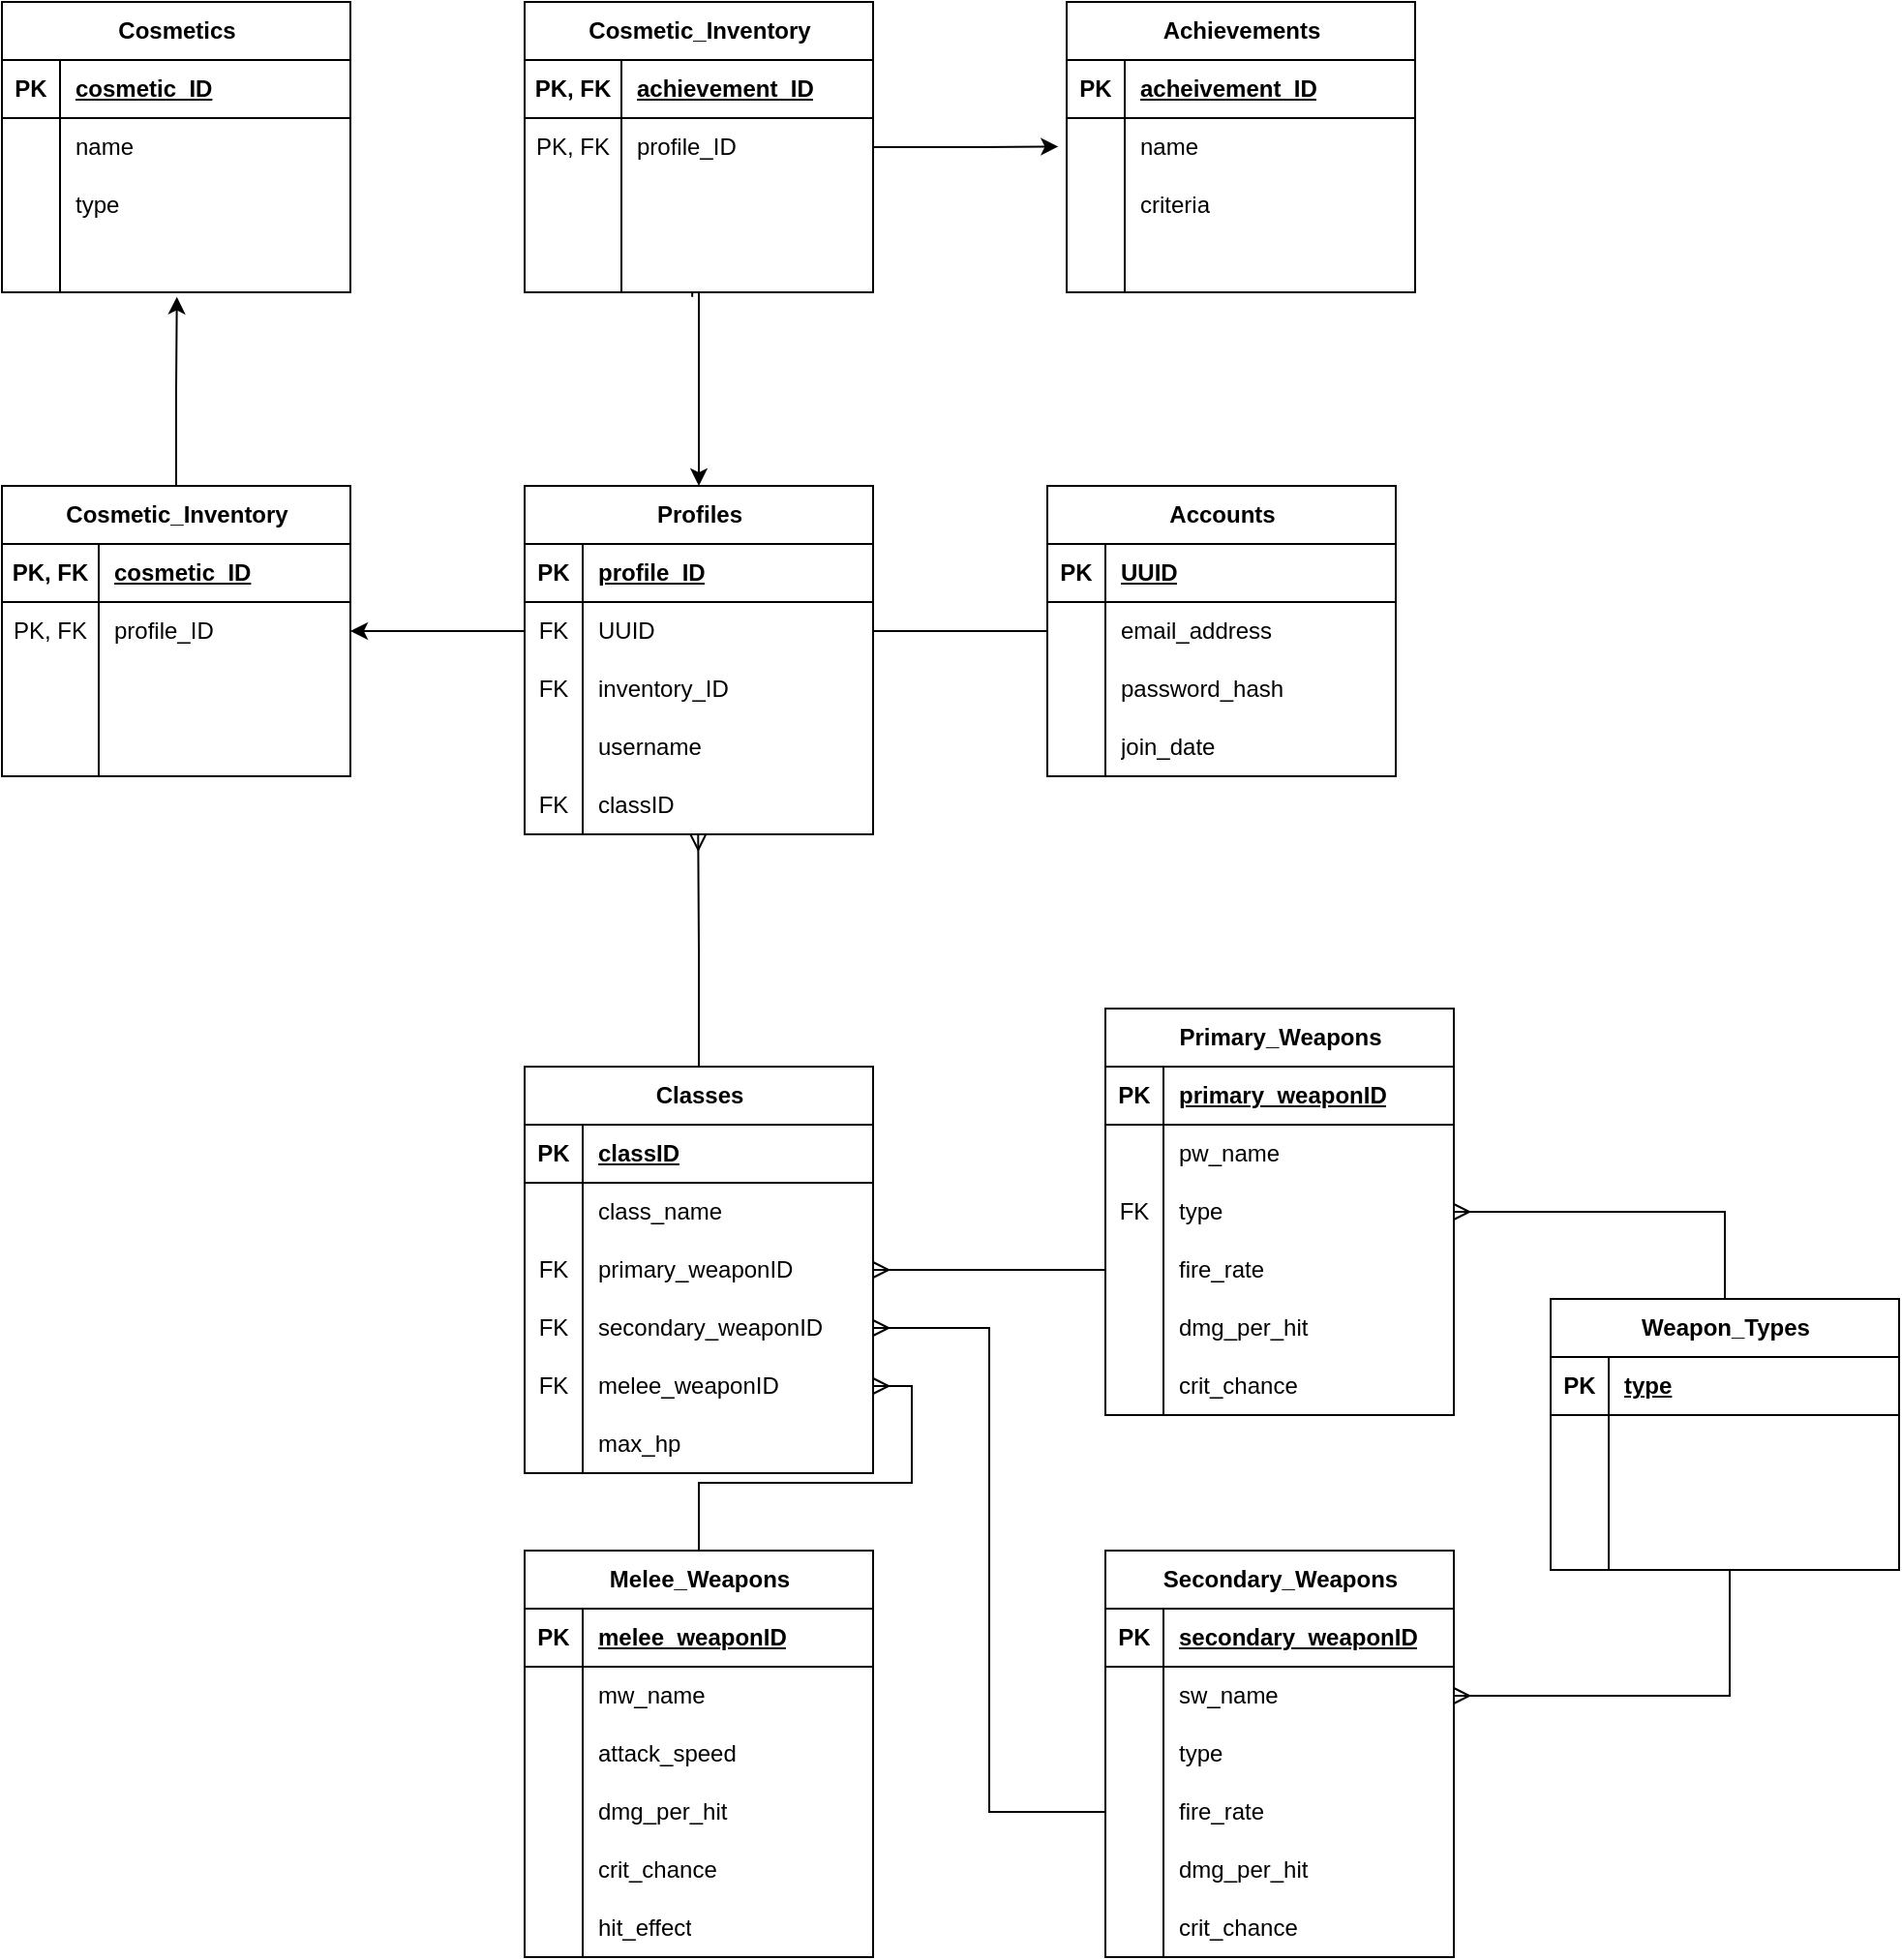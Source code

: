 <mxfile version="21.6.8" type="device">
  <diagram name="Page-1" id="DNQelASUciiINLQlyPto">
    <mxGraphModel dx="2876" dy="2363" grid="1" gridSize="10" guides="1" tooltips="1" connect="1" arrows="1" fold="1" page="1" pageScale="1" pageWidth="827" pageHeight="1169" math="0" shadow="0">
      <root>
        <mxCell id="0" />
        <mxCell id="1" parent="0" />
        <mxCell id="H3p8HoiMZx6aio1Qzl5U-1" value="Accounts" style="shape=table;startSize=30;container=1;collapsible=1;childLayout=tableLayout;fixedRows=1;rowLines=0;fontStyle=1;align=center;resizeLast=1;html=1;" parent="1" vertex="1">
          <mxGeometry x="430" y="170" width="180" height="150" as="geometry" />
        </mxCell>
        <mxCell id="H3p8HoiMZx6aio1Qzl5U-2" value="" style="shape=tableRow;horizontal=0;startSize=0;swimlaneHead=0;swimlaneBody=0;fillColor=none;collapsible=0;dropTarget=0;points=[[0,0.5],[1,0.5]];portConstraint=eastwest;top=0;left=0;right=0;bottom=1;" parent="H3p8HoiMZx6aio1Qzl5U-1" vertex="1">
          <mxGeometry y="30" width="180" height="30" as="geometry" />
        </mxCell>
        <mxCell id="H3p8HoiMZx6aio1Qzl5U-3" value="PK" style="shape=partialRectangle;connectable=0;fillColor=none;top=0;left=0;bottom=0;right=0;fontStyle=1;overflow=hidden;whiteSpace=wrap;html=1;" parent="H3p8HoiMZx6aio1Qzl5U-2" vertex="1">
          <mxGeometry width="30" height="30" as="geometry">
            <mxRectangle width="30" height="30" as="alternateBounds" />
          </mxGeometry>
        </mxCell>
        <mxCell id="H3p8HoiMZx6aio1Qzl5U-4" value="UUID" style="shape=partialRectangle;connectable=0;fillColor=none;top=0;left=0;bottom=0;right=0;align=left;spacingLeft=6;fontStyle=5;overflow=hidden;whiteSpace=wrap;html=1;" parent="H3p8HoiMZx6aio1Qzl5U-2" vertex="1">
          <mxGeometry x="30" width="150" height="30" as="geometry">
            <mxRectangle width="150" height="30" as="alternateBounds" />
          </mxGeometry>
        </mxCell>
        <mxCell id="H3p8HoiMZx6aio1Qzl5U-5" value="" style="shape=tableRow;horizontal=0;startSize=0;swimlaneHead=0;swimlaneBody=0;fillColor=none;collapsible=0;dropTarget=0;points=[[0,0.5],[1,0.5]];portConstraint=eastwest;top=0;left=0;right=0;bottom=0;" parent="H3p8HoiMZx6aio1Qzl5U-1" vertex="1">
          <mxGeometry y="60" width="180" height="30" as="geometry" />
        </mxCell>
        <mxCell id="H3p8HoiMZx6aio1Qzl5U-6" value="" style="shape=partialRectangle;connectable=0;fillColor=none;top=0;left=0;bottom=0;right=0;editable=1;overflow=hidden;whiteSpace=wrap;html=1;" parent="H3p8HoiMZx6aio1Qzl5U-5" vertex="1">
          <mxGeometry width="30" height="30" as="geometry">
            <mxRectangle width="30" height="30" as="alternateBounds" />
          </mxGeometry>
        </mxCell>
        <mxCell id="H3p8HoiMZx6aio1Qzl5U-7" value="email_address" style="shape=partialRectangle;connectable=0;fillColor=none;top=0;left=0;bottom=0;right=0;align=left;spacingLeft=6;overflow=hidden;whiteSpace=wrap;html=1;" parent="H3p8HoiMZx6aio1Qzl5U-5" vertex="1">
          <mxGeometry x="30" width="150" height="30" as="geometry">
            <mxRectangle width="150" height="30" as="alternateBounds" />
          </mxGeometry>
        </mxCell>
        <mxCell id="H3p8HoiMZx6aio1Qzl5U-8" value="" style="shape=tableRow;horizontal=0;startSize=0;swimlaneHead=0;swimlaneBody=0;fillColor=none;collapsible=0;dropTarget=0;points=[[0,0.5],[1,0.5]];portConstraint=eastwest;top=0;left=0;right=0;bottom=0;" parent="H3p8HoiMZx6aio1Qzl5U-1" vertex="1">
          <mxGeometry y="90" width="180" height="30" as="geometry" />
        </mxCell>
        <mxCell id="H3p8HoiMZx6aio1Qzl5U-9" value="" style="shape=partialRectangle;connectable=0;fillColor=none;top=0;left=0;bottom=0;right=0;editable=1;overflow=hidden;whiteSpace=wrap;html=1;" parent="H3p8HoiMZx6aio1Qzl5U-8" vertex="1">
          <mxGeometry width="30" height="30" as="geometry">
            <mxRectangle width="30" height="30" as="alternateBounds" />
          </mxGeometry>
        </mxCell>
        <mxCell id="H3p8HoiMZx6aio1Qzl5U-10" value="password_hash" style="shape=partialRectangle;connectable=0;fillColor=none;top=0;left=0;bottom=0;right=0;align=left;spacingLeft=6;overflow=hidden;whiteSpace=wrap;html=1;" parent="H3p8HoiMZx6aio1Qzl5U-8" vertex="1">
          <mxGeometry x="30" width="150" height="30" as="geometry">
            <mxRectangle width="150" height="30" as="alternateBounds" />
          </mxGeometry>
        </mxCell>
        <mxCell id="H3p8HoiMZx6aio1Qzl5U-11" value="" style="shape=tableRow;horizontal=0;startSize=0;swimlaneHead=0;swimlaneBody=0;fillColor=none;collapsible=0;dropTarget=0;points=[[0,0.5],[1,0.5]];portConstraint=eastwest;top=0;left=0;right=0;bottom=0;" parent="H3p8HoiMZx6aio1Qzl5U-1" vertex="1">
          <mxGeometry y="120" width="180" height="30" as="geometry" />
        </mxCell>
        <mxCell id="H3p8HoiMZx6aio1Qzl5U-12" value="" style="shape=partialRectangle;connectable=0;fillColor=none;top=0;left=0;bottom=0;right=0;editable=1;overflow=hidden;whiteSpace=wrap;html=1;" parent="H3p8HoiMZx6aio1Qzl5U-11" vertex="1">
          <mxGeometry width="30" height="30" as="geometry">
            <mxRectangle width="30" height="30" as="alternateBounds" />
          </mxGeometry>
        </mxCell>
        <mxCell id="H3p8HoiMZx6aio1Qzl5U-13" value="join_date" style="shape=partialRectangle;connectable=0;fillColor=none;top=0;left=0;bottom=0;right=0;align=left;spacingLeft=6;overflow=hidden;whiteSpace=wrap;html=1;" parent="H3p8HoiMZx6aio1Qzl5U-11" vertex="1">
          <mxGeometry x="30" width="150" height="30" as="geometry">
            <mxRectangle width="150" height="30" as="alternateBounds" />
          </mxGeometry>
        </mxCell>
        <mxCell id="2tU0hNXnwwixCurG0RUj-62" style="edgeStyle=orthogonalEdgeStyle;rounded=0;orthogonalLoop=1;jettySize=auto;html=1;exitX=0.481;exitY=1.081;exitDx=0;exitDy=0;exitPerimeter=0;entryX=0.5;entryY=0;entryDx=0;entryDy=0;" parent="1" source="2tU0hNXnwwixCurG0RUj-52" target="H3p8HoiMZx6aio1Qzl5U-14" edge="1">
          <mxGeometry relative="1" as="geometry">
            <mxPoint x="260" y="110" as="targetPoint" />
            <Array as="points">
              <mxPoint x="247" y="70" />
              <mxPoint x="250" y="70" />
            </Array>
          </mxGeometry>
        </mxCell>
        <mxCell id="H3p8HoiMZx6aio1Qzl5U-14" value="Profiles" style="shape=table;startSize=30;container=1;collapsible=1;childLayout=tableLayout;fixedRows=1;rowLines=0;fontStyle=1;align=center;resizeLast=1;html=1;" parent="1" vertex="1">
          <mxGeometry x="160" y="170" width="180" height="180" as="geometry" />
        </mxCell>
        <mxCell id="H3p8HoiMZx6aio1Qzl5U-15" value="" style="shape=tableRow;horizontal=0;startSize=0;swimlaneHead=0;swimlaneBody=0;fillColor=none;collapsible=0;dropTarget=0;points=[[0,0.5],[1,0.5]];portConstraint=eastwest;top=0;left=0;right=0;bottom=1;" parent="H3p8HoiMZx6aio1Qzl5U-14" vertex="1">
          <mxGeometry y="30" width="180" height="30" as="geometry" />
        </mxCell>
        <mxCell id="H3p8HoiMZx6aio1Qzl5U-16" value="PK" style="shape=partialRectangle;connectable=0;fillColor=none;top=0;left=0;bottom=0;right=0;fontStyle=1;overflow=hidden;whiteSpace=wrap;html=1;" parent="H3p8HoiMZx6aio1Qzl5U-15" vertex="1">
          <mxGeometry width="30" height="30" as="geometry">
            <mxRectangle width="30" height="30" as="alternateBounds" />
          </mxGeometry>
        </mxCell>
        <mxCell id="H3p8HoiMZx6aio1Qzl5U-17" value="profile_ID" style="shape=partialRectangle;connectable=0;fillColor=none;top=0;left=0;bottom=0;right=0;align=left;spacingLeft=6;fontStyle=5;overflow=hidden;whiteSpace=wrap;html=1;" parent="H3p8HoiMZx6aio1Qzl5U-15" vertex="1">
          <mxGeometry x="30" width="150" height="30" as="geometry">
            <mxRectangle width="150" height="30" as="alternateBounds" />
          </mxGeometry>
        </mxCell>
        <mxCell id="H3p8HoiMZx6aio1Qzl5U-18" value="" style="shape=tableRow;horizontal=0;startSize=0;swimlaneHead=0;swimlaneBody=0;fillColor=none;collapsible=0;dropTarget=0;points=[[0,0.5],[1,0.5]];portConstraint=eastwest;top=0;left=0;right=0;bottom=0;" parent="H3p8HoiMZx6aio1Qzl5U-14" vertex="1">
          <mxGeometry y="60" width="180" height="30" as="geometry" />
        </mxCell>
        <mxCell id="H3p8HoiMZx6aio1Qzl5U-19" value="FK" style="shape=partialRectangle;connectable=0;fillColor=none;top=0;left=0;bottom=0;right=0;editable=1;overflow=hidden;whiteSpace=wrap;html=1;" parent="H3p8HoiMZx6aio1Qzl5U-18" vertex="1">
          <mxGeometry width="30" height="30" as="geometry">
            <mxRectangle width="30" height="30" as="alternateBounds" />
          </mxGeometry>
        </mxCell>
        <mxCell id="H3p8HoiMZx6aio1Qzl5U-20" value="UUID" style="shape=partialRectangle;connectable=0;fillColor=none;top=0;left=0;bottom=0;right=0;align=left;spacingLeft=6;overflow=hidden;whiteSpace=wrap;html=1;" parent="H3p8HoiMZx6aio1Qzl5U-18" vertex="1">
          <mxGeometry x="30" width="150" height="30" as="geometry">
            <mxRectangle width="150" height="30" as="alternateBounds" />
          </mxGeometry>
        </mxCell>
        <mxCell id="H3p8HoiMZx6aio1Qzl5U-21" value="" style="shape=tableRow;horizontal=0;startSize=0;swimlaneHead=0;swimlaneBody=0;fillColor=none;collapsible=0;dropTarget=0;points=[[0,0.5],[1,0.5]];portConstraint=eastwest;top=0;left=0;right=0;bottom=0;" parent="H3p8HoiMZx6aio1Qzl5U-14" vertex="1">
          <mxGeometry y="90" width="180" height="30" as="geometry" />
        </mxCell>
        <mxCell id="H3p8HoiMZx6aio1Qzl5U-22" value="FK" style="shape=partialRectangle;connectable=0;fillColor=none;top=0;left=0;bottom=0;right=0;editable=1;overflow=hidden;whiteSpace=wrap;html=1;" parent="H3p8HoiMZx6aio1Qzl5U-21" vertex="1">
          <mxGeometry width="30" height="30" as="geometry">
            <mxRectangle width="30" height="30" as="alternateBounds" />
          </mxGeometry>
        </mxCell>
        <mxCell id="H3p8HoiMZx6aio1Qzl5U-23" value="inventory_ID" style="shape=partialRectangle;connectable=0;fillColor=none;top=0;left=0;bottom=0;right=0;align=left;spacingLeft=6;overflow=hidden;whiteSpace=wrap;html=1;" parent="H3p8HoiMZx6aio1Qzl5U-21" vertex="1">
          <mxGeometry x="30" width="150" height="30" as="geometry">
            <mxRectangle width="150" height="30" as="alternateBounds" />
          </mxGeometry>
        </mxCell>
        <mxCell id="H3p8HoiMZx6aio1Qzl5U-24" value="" style="shape=tableRow;horizontal=0;startSize=0;swimlaneHead=0;swimlaneBody=0;fillColor=none;collapsible=0;dropTarget=0;points=[[0,0.5],[1,0.5]];portConstraint=eastwest;top=0;left=0;right=0;bottom=0;" parent="H3p8HoiMZx6aio1Qzl5U-14" vertex="1">
          <mxGeometry y="120" width="180" height="30" as="geometry" />
        </mxCell>
        <mxCell id="H3p8HoiMZx6aio1Qzl5U-25" value="" style="shape=partialRectangle;connectable=0;fillColor=none;top=0;left=0;bottom=0;right=0;editable=1;overflow=hidden;whiteSpace=wrap;html=1;" parent="H3p8HoiMZx6aio1Qzl5U-24" vertex="1">
          <mxGeometry width="30" height="30" as="geometry">
            <mxRectangle width="30" height="30" as="alternateBounds" />
          </mxGeometry>
        </mxCell>
        <mxCell id="H3p8HoiMZx6aio1Qzl5U-26" value="username" style="shape=partialRectangle;connectable=0;fillColor=none;top=0;left=0;bottom=0;right=0;align=left;spacingLeft=6;overflow=hidden;whiteSpace=wrap;html=1;" parent="H3p8HoiMZx6aio1Qzl5U-24" vertex="1">
          <mxGeometry x="30" width="150" height="30" as="geometry">
            <mxRectangle width="150" height="30" as="alternateBounds" />
          </mxGeometry>
        </mxCell>
        <mxCell id="H3p8HoiMZx6aio1Qzl5U-42" value="" style="shape=tableRow;horizontal=0;startSize=0;swimlaneHead=0;swimlaneBody=0;fillColor=none;collapsible=0;dropTarget=0;points=[[0,0.5],[1,0.5]];portConstraint=eastwest;top=0;left=0;right=0;bottom=0;" parent="H3p8HoiMZx6aio1Qzl5U-14" vertex="1">
          <mxGeometry y="150" width="180" height="30" as="geometry" />
        </mxCell>
        <mxCell id="H3p8HoiMZx6aio1Qzl5U-43" value="FK" style="shape=partialRectangle;connectable=0;fillColor=none;top=0;left=0;bottom=0;right=0;editable=1;overflow=hidden;whiteSpace=wrap;html=1;" parent="H3p8HoiMZx6aio1Qzl5U-42" vertex="1">
          <mxGeometry width="30" height="30" as="geometry">
            <mxRectangle width="30" height="30" as="alternateBounds" />
          </mxGeometry>
        </mxCell>
        <mxCell id="H3p8HoiMZx6aio1Qzl5U-44" value="classID" style="shape=partialRectangle;connectable=0;fillColor=none;top=0;left=0;bottom=0;right=0;align=left;spacingLeft=6;overflow=hidden;whiteSpace=wrap;html=1;" parent="H3p8HoiMZx6aio1Qzl5U-42" vertex="1">
          <mxGeometry x="30" width="150" height="30" as="geometry">
            <mxRectangle width="150" height="30" as="alternateBounds" />
          </mxGeometry>
        </mxCell>
        <mxCell id="H3p8HoiMZx6aio1Qzl5U-27" style="edgeStyle=orthogonalEdgeStyle;rounded=0;orthogonalLoop=1;jettySize=auto;html=1;exitX=0;exitY=0.5;exitDx=0;exitDy=0;endArrow=none;endFill=0;" parent="1" source="H3p8HoiMZx6aio1Qzl5U-5" target="H3p8HoiMZx6aio1Qzl5U-18" edge="1">
          <mxGeometry relative="1" as="geometry" />
        </mxCell>
        <mxCell id="2tU0hNXnwwixCurG0RUj-57" style="edgeStyle=orthogonalEdgeStyle;rounded=0;orthogonalLoop=1;jettySize=auto;html=1;exitX=0.5;exitY=0;exitDx=0;exitDy=0;entryX=0.502;entryY=1.078;entryDx=0;entryDy=0;entryPerimeter=0;" parent="1" source="H3p8HoiMZx6aio1Qzl5U-28" target="H3p8HoiMZx6aio1Qzl5U-55" edge="1">
          <mxGeometry relative="1" as="geometry">
            <Array as="points">
              <mxPoint x="-20" y="120" />
              <mxPoint x="-19" y="120" />
            </Array>
          </mxGeometry>
        </mxCell>
        <mxCell id="H3p8HoiMZx6aio1Qzl5U-28" value="Cosmetic_Inventory" style="shape=table;startSize=30;container=1;collapsible=1;childLayout=tableLayout;fixedRows=1;rowLines=0;fontStyle=1;align=center;resizeLast=1;html=1;" parent="1" vertex="1">
          <mxGeometry x="-110" y="170" width="180" height="150" as="geometry" />
        </mxCell>
        <mxCell id="H3p8HoiMZx6aio1Qzl5U-29" value="" style="shape=tableRow;horizontal=0;startSize=0;swimlaneHead=0;swimlaneBody=0;fillColor=none;collapsible=0;dropTarget=0;points=[[0,0.5],[1,0.5]];portConstraint=eastwest;top=0;left=0;right=0;bottom=1;" parent="H3p8HoiMZx6aio1Qzl5U-28" vertex="1">
          <mxGeometry y="30" width="180" height="30" as="geometry" />
        </mxCell>
        <mxCell id="H3p8HoiMZx6aio1Qzl5U-30" value="PK, FK" style="shape=partialRectangle;connectable=0;fillColor=none;top=0;left=0;bottom=0;right=0;fontStyle=1;overflow=hidden;whiteSpace=wrap;html=1;" parent="H3p8HoiMZx6aio1Qzl5U-29" vertex="1">
          <mxGeometry width="50.0" height="30" as="geometry">
            <mxRectangle width="50.0" height="30" as="alternateBounds" />
          </mxGeometry>
        </mxCell>
        <mxCell id="H3p8HoiMZx6aio1Qzl5U-31" value="cosmetic_ID" style="shape=partialRectangle;connectable=0;fillColor=none;top=0;left=0;bottom=0;right=0;align=left;spacingLeft=6;fontStyle=5;overflow=hidden;whiteSpace=wrap;html=1;" parent="H3p8HoiMZx6aio1Qzl5U-29" vertex="1">
          <mxGeometry x="50.0" width="130.0" height="30" as="geometry">
            <mxRectangle width="130.0" height="30" as="alternateBounds" />
          </mxGeometry>
        </mxCell>
        <mxCell id="H3p8HoiMZx6aio1Qzl5U-32" value="" style="shape=tableRow;horizontal=0;startSize=0;swimlaneHead=0;swimlaneBody=0;fillColor=none;collapsible=0;dropTarget=0;points=[[0,0.5],[1,0.5]];portConstraint=eastwest;top=0;left=0;right=0;bottom=0;" parent="H3p8HoiMZx6aio1Qzl5U-28" vertex="1">
          <mxGeometry y="60" width="180" height="30" as="geometry" />
        </mxCell>
        <mxCell id="H3p8HoiMZx6aio1Qzl5U-33" value="PK, FK" style="shape=partialRectangle;connectable=0;fillColor=none;top=0;left=0;bottom=0;right=0;editable=1;overflow=hidden;whiteSpace=wrap;html=1;" parent="H3p8HoiMZx6aio1Qzl5U-32" vertex="1">
          <mxGeometry width="50.0" height="30" as="geometry">
            <mxRectangle width="50.0" height="30" as="alternateBounds" />
          </mxGeometry>
        </mxCell>
        <mxCell id="H3p8HoiMZx6aio1Qzl5U-34" value="profile_ID" style="shape=partialRectangle;connectable=0;fillColor=none;top=0;left=0;bottom=0;right=0;align=left;spacingLeft=6;overflow=hidden;whiteSpace=wrap;html=1;" parent="H3p8HoiMZx6aio1Qzl5U-32" vertex="1">
          <mxGeometry x="50.0" width="130.0" height="30" as="geometry">
            <mxRectangle width="130.0" height="30" as="alternateBounds" />
          </mxGeometry>
        </mxCell>
        <mxCell id="H3p8HoiMZx6aio1Qzl5U-35" value="" style="shape=tableRow;horizontal=0;startSize=0;swimlaneHead=0;swimlaneBody=0;fillColor=none;collapsible=0;dropTarget=0;points=[[0,0.5],[1,0.5]];portConstraint=eastwest;top=0;left=0;right=0;bottom=0;" parent="H3p8HoiMZx6aio1Qzl5U-28" vertex="1">
          <mxGeometry y="90" width="180" height="30" as="geometry" />
        </mxCell>
        <mxCell id="H3p8HoiMZx6aio1Qzl5U-36" value="" style="shape=partialRectangle;connectable=0;fillColor=none;top=0;left=0;bottom=0;right=0;editable=1;overflow=hidden;whiteSpace=wrap;html=1;" parent="H3p8HoiMZx6aio1Qzl5U-35" vertex="1">
          <mxGeometry width="50.0" height="30" as="geometry">
            <mxRectangle width="50.0" height="30" as="alternateBounds" />
          </mxGeometry>
        </mxCell>
        <mxCell id="H3p8HoiMZx6aio1Qzl5U-37" value="" style="shape=partialRectangle;connectable=0;fillColor=none;top=0;left=0;bottom=0;right=0;align=left;spacingLeft=6;overflow=hidden;whiteSpace=wrap;html=1;" parent="H3p8HoiMZx6aio1Qzl5U-35" vertex="1">
          <mxGeometry x="50.0" width="130.0" height="30" as="geometry">
            <mxRectangle width="130.0" height="30" as="alternateBounds" />
          </mxGeometry>
        </mxCell>
        <mxCell id="H3p8HoiMZx6aio1Qzl5U-38" value="" style="shape=tableRow;horizontal=0;startSize=0;swimlaneHead=0;swimlaneBody=0;fillColor=none;collapsible=0;dropTarget=0;points=[[0,0.5],[1,0.5]];portConstraint=eastwest;top=0;left=0;right=0;bottom=0;" parent="H3p8HoiMZx6aio1Qzl5U-28" vertex="1">
          <mxGeometry y="120" width="180" height="30" as="geometry" />
        </mxCell>
        <mxCell id="H3p8HoiMZx6aio1Qzl5U-39" value="" style="shape=partialRectangle;connectable=0;fillColor=none;top=0;left=0;bottom=0;right=0;editable=1;overflow=hidden;whiteSpace=wrap;html=1;" parent="H3p8HoiMZx6aio1Qzl5U-38" vertex="1">
          <mxGeometry width="50.0" height="30" as="geometry">
            <mxRectangle width="50.0" height="30" as="alternateBounds" />
          </mxGeometry>
        </mxCell>
        <mxCell id="H3p8HoiMZx6aio1Qzl5U-40" value="" style="shape=partialRectangle;connectable=0;fillColor=none;top=0;left=0;bottom=0;right=0;align=left;spacingLeft=6;overflow=hidden;whiteSpace=wrap;html=1;" parent="H3p8HoiMZx6aio1Qzl5U-38" vertex="1">
          <mxGeometry x="50.0" width="130.0" height="30" as="geometry">
            <mxRectangle width="130.0" height="30" as="alternateBounds" />
          </mxGeometry>
        </mxCell>
        <mxCell id="H3p8HoiMZx6aio1Qzl5U-45" value="Cosmetics" style="shape=table;startSize=30;container=1;collapsible=1;childLayout=tableLayout;fixedRows=1;rowLines=0;fontStyle=1;align=center;resizeLast=1;html=1;" parent="1" vertex="1">
          <mxGeometry x="-110" y="-80" width="180" height="150" as="geometry" />
        </mxCell>
        <mxCell id="H3p8HoiMZx6aio1Qzl5U-46" value="" style="shape=tableRow;horizontal=0;startSize=0;swimlaneHead=0;swimlaneBody=0;fillColor=none;collapsible=0;dropTarget=0;points=[[0,0.5],[1,0.5]];portConstraint=eastwest;top=0;left=0;right=0;bottom=1;" parent="H3p8HoiMZx6aio1Qzl5U-45" vertex="1">
          <mxGeometry y="30" width="180" height="30" as="geometry" />
        </mxCell>
        <mxCell id="H3p8HoiMZx6aio1Qzl5U-47" value="PK" style="shape=partialRectangle;connectable=0;fillColor=none;top=0;left=0;bottom=0;right=0;fontStyle=1;overflow=hidden;whiteSpace=wrap;html=1;" parent="H3p8HoiMZx6aio1Qzl5U-46" vertex="1">
          <mxGeometry width="30" height="30" as="geometry">
            <mxRectangle width="30" height="30" as="alternateBounds" />
          </mxGeometry>
        </mxCell>
        <mxCell id="H3p8HoiMZx6aio1Qzl5U-48" value="cosmetic_ID" style="shape=partialRectangle;connectable=0;fillColor=none;top=0;left=0;bottom=0;right=0;align=left;spacingLeft=6;fontStyle=5;overflow=hidden;whiteSpace=wrap;html=1;" parent="H3p8HoiMZx6aio1Qzl5U-46" vertex="1">
          <mxGeometry x="30" width="150" height="30" as="geometry">
            <mxRectangle width="150" height="30" as="alternateBounds" />
          </mxGeometry>
        </mxCell>
        <mxCell id="H3p8HoiMZx6aio1Qzl5U-49" value="" style="shape=tableRow;horizontal=0;startSize=0;swimlaneHead=0;swimlaneBody=0;fillColor=none;collapsible=0;dropTarget=0;points=[[0,0.5],[1,0.5]];portConstraint=eastwest;top=0;left=0;right=0;bottom=0;" parent="H3p8HoiMZx6aio1Qzl5U-45" vertex="1">
          <mxGeometry y="60" width="180" height="30" as="geometry" />
        </mxCell>
        <mxCell id="H3p8HoiMZx6aio1Qzl5U-50" value="" style="shape=partialRectangle;connectable=0;fillColor=none;top=0;left=0;bottom=0;right=0;editable=1;overflow=hidden;whiteSpace=wrap;html=1;" parent="H3p8HoiMZx6aio1Qzl5U-49" vertex="1">
          <mxGeometry width="30" height="30" as="geometry">
            <mxRectangle width="30" height="30" as="alternateBounds" />
          </mxGeometry>
        </mxCell>
        <mxCell id="H3p8HoiMZx6aio1Qzl5U-51" value="name" style="shape=partialRectangle;connectable=0;fillColor=none;top=0;left=0;bottom=0;right=0;align=left;spacingLeft=6;overflow=hidden;whiteSpace=wrap;html=1;" parent="H3p8HoiMZx6aio1Qzl5U-49" vertex="1">
          <mxGeometry x="30" width="150" height="30" as="geometry">
            <mxRectangle width="150" height="30" as="alternateBounds" />
          </mxGeometry>
        </mxCell>
        <mxCell id="H3p8HoiMZx6aio1Qzl5U-52" value="" style="shape=tableRow;horizontal=0;startSize=0;swimlaneHead=0;swimlaneBody=0;fillColor=none;collapsible=0;dropTarget=0;points=[[0,0.5],[1,0.5]];portConstraint=eastwest;top=0;left=0;right=0;bottom=0;" parent="H3p8HoiMZx6aio1Qzl5U-45" vertex="1">
          <mxGeometry y="90" width="180" height="30" as="geometry" />
        </mxCell>
        <mxCell id="H3p8HoiMZx6aio1Qzl5U-53" value="" style="shape=partialRectangle;connectable=0;fillColor=none;top=0;left=0;bottom=0;right=0;editable=1;overflow=hidden;whiteSpace=wrap;html=1;" parent="H3p8HoiMZx6aio1Qzl5U-52" vertex="1">
          <mxGeometry width="30" height="30" as="geometry">
            <mxRectangle width="30" height="30" as="alternateBounds" />
          </mxGeometry>
        </mxCell>
        <mxCell id="H3p8HoiMZx6aio1Qzl5U-54" value="type" style="shape=partialRectangle;connectable=0;fillColor=none;top=0;left=0;bottom=0;right=0;align=left;spacingLeft=6;overflow=hidden;whiteSpace=wrap;html=1;" parent="H3p8HoiMZx6aio1Qzl5U-52" vertex="1">
          <mxGeometry x="30" width="150" height="30" as="geometry">
            <mxRectangle width="150" height="30" as="alternateBounds" />
          </mxGeometry>
        </mxCell>
        <mxCell id="H3p8HoiMZx6aio1Qzl5U-55" value="" style="shape=tableRow;horizontal=0;startSize=0;swimlaneHead=0;swimlaneBody=0;fillColor=none;collapsible=0;dropTarget=0;points=[[0,0.5],[1,0.5]];portConstraint=eastwest;top=0;left=0;right=0;bottom=0;" parent="H3p8HoiMZx6aio1Qzl5U-45" vertex="1">
          <mxGeometry y="120" width="180" height="30" as="geometry" />
        </mxCell>
        <mxCell id="H3p8HoiMZx6aio1Qzl5U-56" value="" style="shape=partialRectangle;connectable=0;fillColor=none;top=0;left=0;bottom=0;right=0;editable=1;overflow=hidden;whiteSpace=wrap;html=1;" parent="H3p8HoiMZx6aio1Qzl5U-55" vertex="1">
          <mxGeometry width="30" height="30" as="geometry">
            <mxRectangle width="30" height="30" as="alternateBounds" />
          </mxGeometry>
        </mxCell>
        <mxCell id="H3p8HoiMZx6aio1Qzl5U-57" value="" style="shape=partialRectangle;connectable=0;fillColor=none;top=0;left=0;bottom=0;right=0;align=left;spacingLeft=6;overflow=hidden;whiteSpace=wrap;html=1;" parent="H3p8HoiMZx6aio1Qzl5U-55" vertex="1">
          <mxGeometry x="30" width="150" height="30" as="geometry">
            <mxRectangle width="150" height="30" as="alternateBounds" />
          </mxGeometry>
        </mxCell>
        <mxCell id="H3p8HoiMZx6aio1Qzl5U-103" style="edgeStyle=orthogonalEdgeStyle;rounded=0;orthogonalLoop=1;jettySize=auto;html=1;exitX=0.5;exitY=0;exitDx=0;exitDy=0;entryX=0.498;entryY=1;entryDx=0;entryDy=0;entryPerimeter=0;endArrow=ERmany;endFill=0;" parent="1" source="H3p8HoiMZx6aio1Qzl5U-90" target="H3p8HoiMZx6aio1Qzl5U-42" edge="1">
          <mxGeometry relative="1" as="geometry" />
        </mxCell>
        <mxCell id="H3p8HoiMZx6aio1Qzl5U-90" value="Classes" style="shape=table;startSize=30;container=1;collapsible=1;childLayout=tableLayout;fixedRows=1;rowLines=0;fontStyle=1;align=center;resizeLast=1;html=1;" parent="1" vertex="1">
          <mxGeometry x="160" y="470" width="180" height="210" as="geometry" />
        </mxCell>
        <mxCell id="H3p8HoiMZx6aio1Qzl5U-91" value="" style="shape=tableRow;horizontal=0;startSize=0;swimlaneHead=0;swimlaneBody=0;fillColor=none;collapsible=0;dropTarget=0;points=[[0,0.5],[1,0.5]];portConstraint=eastwest;top=0;left=0;right=0;bottom=1;" parent="H3p8HoiMZx6aio1Qzl5U-90" vertex="1">
          <mxGeometry y="30" width="180" height="30" as="geometry" />
        </mxCell>
        <mxCell id="H3p8HoiMZx6aio1Qzl5U-92" value="PK" style="shape=partialRectangle;connectable=0;fillColor=none;top=0;left=0;bottom=0;right=0;fontStyle=1;overflow=hidden;whiteSpace=wrap;html=1;" parent="H3p8HoiMZx6aio1Qzl5U-91" vertex="1">
          <mxGeometry width="30" height="30" as="geometry">
            <mxRectangle width="30" height="30" as="alternateBounds" />
          </mxGeometry>
        </mxCell>
        <mxCell id="H3p8HoiMZx6aio1Qzl5U-93" value="classID" style="shape=partialRectangle;connectable=0;fillColor=none;top=0;left=0;bottom=0;right=0;align=left;spacingLeft=6;fontStyle=5;overflow=hidden;whiteSpace=wrap;html=1;" parent="H3p8HoiMZx6aio1Qzl5U-91" vertex="1">
          <mxGeometry x="30" width="150" height="30" as="geometry">
            <mxRectangle width="150" height="30" as="alternateBounds" />
          </mxGeometry>
        </mxCell>
        <mxCell id="2tU0hNXnwwixCurG0RUj-63" value="" style="shape=tableRow;horizontal=0;startSize=0;swimlaneHead=0;swimlaneBody=0;fillColor=none;collapsible=0;dropTarget=0;points=[[0,0.5],[1,0.5]];portConstraint=eastwest;top=0;left=0;right=0;bottom=0;" parent="H3p8HoiMZx6aio1Qzl5U-90" vertex="1">
          <mxGeometry y="60" width="180" height="30" as="geometry" />
        </mxCell>
        <mxCell id="2tU0hNXnwwixCurG0RUj-64" value="" style="shape=partialRectangle;connectable=0;fillColor=none;top=0;left=0;bottom=0;right=0;editable=1;overflow=hidden;whiteSpace=wrap;html=1;" parent="2tU0hNXnwwixCurG0RUj-63" vertex="1">
          <mxGeometry width="30" height="30" as="geometry">
            <mxRectangle width="30" height="30" as="alternateBounds" />
          </mxGeometry>
        </mxCell>
        <mxCell id="2tU0hNXnwwixCurG0RUj-65" value="class_name" style="shape=partialRectangle;connectable=0;fillColor=none;top=0;left=0;bottom=0;right=0;align=left;spacingLeft=6;overflow=hidden;whiteSpace=wrap;html=1;" parent="2tU0hNXnwwixCurG0RUj-63" vertex="1">
          <mxGeometry x="30" width="150" height="30" as="geometry">
            <mxRectangle width="150" height="30" as="alternateBounds" />
          </mxGeometry>
        </mxCell>
        <mxCell id="H3p8HoiMZx6aio1Qzl5U-94" value="" style="shape=tableRow;horizontal=0;startSize=0;swimlaneHead=0;swimlaneBody=0;fillColor=none;collapsible=0;dropTarget=0;points=[[0,0.5],[1,0.5]];portConstraint=eastwest;top=0;left=0;right=0;bottom=0;" parent="H3p8HoiMZx6aio1Qzl5U-90" vertex="1">
          <mxGeometry y="90" width="180" height="30" as="geometry" />
        </mxCell>
        <mxCell id="H3p8HoiMZx6aio1Qzl5U-95" value="FK" style="shape=partialRectangle;connectable=0;fillColor=none;top=0;left=0;bottom=0;right=0;editable=1;overflow=hidden;whiteSpace=wrap;html=1;" parent="H3p8HoiMZx6aio1Qzl5U-94" vertex="1">
          <mxGeometry width="30" height="30" as="geometry">
            <mxRectangle width="30" height="30" as="alternateBounds" />
          </mxGeometry>
        </mxCell>
        <mxCell id="H3p8HoiMZx6aio1Qzl5U-96" value="primary_weaponID" style="shape=partialRectangle;connectable=0;fillColor=none;top=0;left=0;bottom=0;right=0;align=left;spacingLeft=6;overflow=hidden;whiteSpace=wrap;html=1;" parent="H3p8HoiMZx6aio1Qzl5U-94" vertex="1">
          <mxGeometry x="30" width="150" height="30" as="geometry">
            <mxRectangle width="150" height="30" as="alternateBounds" />
          </mxGeometry>
        </mxCell>
        <mxCell id="H3p8HoiMZx6aio1Qzl5U-97" value="" style="shape=tableRow;horizontal=0;startSize=0;swimlaneHead=0;swimlaneBody=0;fillColor=none;collapsible=0;dropTarget=0;points=[[0,0.5],[1,0.5]];portConstraint=eastwest;top=0;left=0;right=0;bottom=0;" parent="H3p8HoiMZx6aio1Qzl5U-90" vertex="1">
          <mxGeometry y="120" width="180" height="30" as="geometry" />
        </mxCell>
        <mxCell id="H3p8HoiMZx6aio1Qzl5U-98" value="FK" style="shape=partialRectangle;connectable=0;fillColor=none;top=0;left=0;bottom=0;right=0;editable=1;overflow=hidden;whiteSpace=wrap;html=1;" parent="H3p8HoiMZx6aio1Qzl5U-97" vertex="1">
          <mxGeometry width="30" height="30" as="geometry">
            <mxRectangle width="30" height="30" as="alternateBounds" />
          </mxGeometry>
        </mxCell>
        <mxCell id="H3p8HoiMZx6aio1Qzl5U-99" value="secondary_weaponID" style="shape=partialRectangle;connectable=0;fillColor=none;top=0;left=0;bottom=0;right=0;align=left;spacingLeft=6;overflow=hidden;whiteSpace=wrap;html=1;" parent="H3p8HoiMZx6aio1Qzl5U-97" vertex="1">
          <mxGeometry x="30" width="150" height="30" as="geometry">
            <mxRectangle width="150" height="30" as="alternateBounds" />
          </mxGeometry>
        </mxCell>
        <mxCell id="H3p8HoiMZx6aio1Qzl5U-100" value="" style="shape=tableRow;horizontal=0;startSize=0;swimlaneHead=0;swimlaneBody=0;fillColor=none;collapsible=0;dropTarget=0;points=[[0,0.5],[1,0.5]];portConstraint=eastwest;top=0;left=0;right=0;bottom=0;" parent="H3p8HoiMZx6aio1Qzl5U-90" vertex="1">
          <mxGeometry y="150" width="180" height="30" as="geometry" />
        </mxCell>
        <mxCell id="H3p8HoiMZx6aio1Qzl5U-101" value="FK" style="shape=partialRectangle;connectable=0;fillColor=none;top=0;left=0;bottom=0;right=0;editable=1;overflow=hidden;whiteSpace=wrap;html=1;" parent="H3p8HoiMZx6aio1Qzl5U-100" vertex="1">
          <mxGeometry width="30" height="30" as="geometry">
            <mxRectangle width="30" height="30" as="alternateBounds" />
          </mxGeometry>
        </mxCell>
        <mxCell id="H3p8HoiMZx6aio1Qzl5U-102" value="melee_weaponID" style="shape=partialRectangle;connectable=0;fillColor=none;top=0;left=0;bottom=0;right=0;align=left;spacingLeft=6;overflow=hidden;whiteSpace=wrap;html=1;" parent="H3p8HoiMZx6aio1Qzl5U-100" vertex="1">
          <mxGeometry x="30" width="150" height="30" as="geometry">
            <mxRectangle width="150" height="30" as="alternateBounds" />
          </mxGeometry>
        </mxCell>
        <mxCell id="H3p8HoiMZx6aio1Qzl5U-179" value="" style="shape=tableRow;horizontal=0;startSize=0;swimlaneHead=0;swimlaneBody=0;fillColor=none;collapsible=0;dropTarget=0;points=[[0,0.5],[1,0.5]];portConstraint=eastwest;top=0;left=0;right=0;bottom=0;" parent="H3p8HoiMZx6aio1Qzl5U-90" vertex="1">
          <mxGeometry y="180" width="180" height="30" as="geometry" />
        </mxCell>
        <mxCell id="H3p8HoiMZx6aio1Qzl5U-180" value="" style="shape=partialRectangle;connectable=0;fillColor=none;top=0;left=0;bottom=0;right=0;editable=1;overflow=hidden;whiteSpace=wrap;html=1;" parent="H3p8HoiMZx6aio1Qzl5U-179" vertex="1">
          <mxGeometry width="30" height="30" as="geometry">
            <mxRectangle width="30" height="30" as="alternateBounds" />
          </mxGeometry>
        </mxCell>
        <mxCell id="H3p8HoiMZx6aio1Qzl5U-181" value="max_hp" style="shape=partialRectangle;connectable=0;fillColor=none;top=0;left=0;bottom=0;right=0;align=left;spacingLeft=6;overflow=hidden;whiteSpace=wrap;html=1;" parent="H3p8HoiMZx6aio1Qzl5U-179" vertex="1">
          <mxGeometry x="30" width="150" height="30" as="geometry">
            <mxRectangle width="150" height="30" as="alternateBounds" />
          </mxGeometry>
        </mxCell>
        <mxCell id="H3p8HoiMZx6aio1Qzl5U-126" value="Primary_Weapons" style="shape=table;startSize=30;container=1;collapsible=1;childLayout=tableLayout;fixedRows=1;rowLines=0;fontStyle=1;align=center;resizeLast=1;html=1;" parent="1" vertex="1">
          <mxGeometry x="460" y="440" width="180" height="210" as="geometry" />
        </mxCell>
        <mxCell id="H3p8HoiMZx6aio1Qzl5U-127" value="" style="shape=tableRow;horizontal=0;startSize=0;swimlaneHead=0;swimlaneBody=0;fillColor=none;collapsible=0;dropTarget=0;points=[[0,0.5],[1,0.5]];portConstraint=eastwest;top=0;left=0;right=0;bottom=1;" parent="H3p8HoiMZx6aio1Qzl5U-126" vertex="1">
          <mxGeometry y="30" width="180" height="30" as="geometry" />
        </mxCell>
        <mxCell id="H3p8HoiMZx6aio1Qzl5U-128" value="PK" style="shape=partialRectangle;connectable=0;fillColor=none;top=0;left=0;bottom=0;right=0;fontStyle=1;overflow=hidden;whiteSpace=wrap;html=1;" parent="H3p8HoiMZx6aio1Qzl5U-127" vertex="1">
          <mxGeometry width="30" height="30" as="geometry">
            <mxRectangle width="30" height="30" as="alternateBounds" />
          </mxGeometry>
        </mxCell>
        <mxCell id="H3p8HoiMZx6aio1Qzl5U-129" value="primary_weaponID" style="shape=partialRectangle;connectable=0;fillColor=none;top=0;left=0;bottom=0;right=0;align=left;spacingLeft=6;fontStyle=5;overflow=hidden;whiteSpace=wrap;html=1;" parent="H3p8HoiMZx6aio1Qzl5U-127" vertex="1">
          <mxGeometry x="30" width="150" height="30" as="geometry">
            <mxRectangle width="150" height="30" as="alternateBounds" />
          </mxGeometry>
        </mxCell>
        <mxCell id="2tU0hNXnwwixCurG0RUj-66" value="" style="shape=tableRow;horizontal=0;startSize=0;swimlaneHead=0;swimlaneBody=0;fillColor=none;collapsible=0;dropTarget=0;points=[[0,0.5],[1,0.5]];portConstraint=eastwest;top=0;left=0;right=0;bottom=0;" parent="H3p8HoiMZx6aio1Qzl5U-126" vertex="1">
          <mxGeometry y="60" width="180" height="30" as="geometry" />
        </mxCell>
        <mxCell id="2tU0hNXnwwixCurG0RUj-67" value="" style="shape=partialRectangle;connectable=0;fillColor=none;top=0;left=0;bottom=0;right=0;editable=1;overflow=hidden;whiteSpace=wrap;html=1;" parent="2tU0hNXnwwixCurG0RUj-66" vertex="1">
          <mxGeometry width="30" height="30" as="geometry">
            <mxRectangle width="30" height="30" as="alternateBounds" />
          </mxGeometry>
        </mxCell>
        <mxCell id="2tU0hNXnwwixCurG0RUj-68" value="pw_name" style="shape=partialRectangle;connectable=0;fillColor=none;top=0;left=0;bottom=0;right=0;align=left;spacingLeft=6;overflow=hidden;whiteSpace=wrap;html=1;" parent="2tU0hNXnwwixCurG0RUj-66" vertex="1">
          <mxGeometry x="30" width="150" height="30" as="geometry">
            <mxRectangle width="150" height="30" as="alternateBounds" />
          </mxGeometry>
        </mxCell>
        <mxCell id="H3p8HoiMZx6aio1Qzl5U-130" value="" style="shape=tableRow;horizontal=0;startSize=0;swimlaneHead=0;swimlaneBody=0;fillColor=none;collapsible=0;dropTarget=0;points=[[0,0.5],[1,0.5]];portConstraint=eastwest;top=0;left=0;right=0;bottom=0;" parent="H3p8HoiMZx6aio1Qzl5U-126" vertex="1">
          <mxGeometry y="90" width="180" height="30" as="geometry" />
        </mxCell>
        <mxCell id="H3p8HoiMZx6aio1Qzl5U-131" value="FK" style="shape=partialRectangle;connectable=0;fillColor=none;top=0;left=0;bottom=0;right=0;editable=1;overflow=hidden;whiteSpace=wrap;html=1;" parent="H3p8HoiMZx6aio1Qzl5U-130" vertex="1">
          <mxGeometry width="30" height="30" as="geometry">
            <mxRectangle width="30" height="30" as="alternateBounds" />
          </mxGeometry>
        </mxCell>
        <mxCell id="H3p8HoiMZx6aio1Qzl5U-132" value="type" style="shape=partialRectangle;connectable=0;fillColor=none;top=0;left=0;bottom=0;right=0;align=left;spacingLeft=6;overflow=hidden;whiteSpace=wrap;html=1;" parent="H3p8HoiMZx6aio1Qzl5U-130" vertex="1">
          <mxGeometry x="30" width="150" height="30" as="geometry">
            <mxRectangle width="150" height="30" as="alternateBounds" />
          </mxGeometry>
        </mxCell>
        <mxCell id="H3p8HoiMZx6aio1Qzl5U-133" value="" style="shape=tableRow;horizontal=0;startSize=0;swimlaneHead=0;swimlaneBody=0;fillColor=none;collapsible=0;dropTarget=0;points=[[0,0.5],[1,0.5]];portConstraint=eastwest;top=0;left=0;right=0;bottom=0;" parent="H3p8HoiMZx6aio1Qzl5U-126" vertex="1">
          <mxGeometry y="120" width="180" height="30" as="geometry" />
        </mxCell>
        <mxCell id="H3p8HoiMZx6aio1Qzl5U-134" value="" style="shape=partialRectangle;connectable=0;fillColor=none;top=0;left=0;bottom=0;right=0;editable=1;overflow=hidden;whiteSpace=wrap;html=1;" parent="H3p8HoiMZx6aio1Qzl5U-133" vertex="1">
          <mxGeometry width="30" height="30" as="geometry">
            <mxRectangle width="30" height="30" as="alternateBounds" />
          </mxGeometry>
        </mxCell>
        <mxCell id="H3p8HoiMZx6aio1Qzl5U-135" value="fire_rate" style="shape=partialRectangle;connectable=0;fillColor=none;top=0;left=0;bottom=0;right=0;align=left;spacingLeft=6;overflow=hidden;whiteSpace=wrap;html=1;" parent="H3p8HoiMZx6aio1Qzl5U-133" vertex="1">
          <mxGeometry x="30" width="150" height="30" as="geometry">
            <mxRectangle width="150" height="30" as="alternateBounds" />
          </mxGeometry>
        </mxCell>
        <mxCell id="H3p8HoiMZx6aio1Qzl5U-136" value="" style="shape=tableRow;horizontal=0;startSize=0;swimlaneHead=0;swimlaneBody=0;fillColor=none;collapsible=0;dropTarget=0;points=[[0,0.5],[1,0.5]];portConstraint=eastwest;top=0;left=0;right=0;bottom=0;" parent="H3p8HoiMZx6aio1Qzl5U-126" vertex="1">
          <mxGeometry y="150" width="180" height="30" as="geometry" />
        </mxCell>
        <mxCell id="H3p8HoiMZx6aio1Qzl5U-137" value="" style="shape=partialRectangle;connectable=0;fillColor=none;top=0;left=0;bottom=0;right=0;editable=1;overflow=hidden;whiteSpace=wrap;html=1;" parent="H3p8HoiMZx6aio1Qzl5U-136" vertex="1">
          <mxGeometry width="30" height="30" as="geometry">
            <mxRectangle width="30" height="30" as="alternateBounds" />
          </mxGeometry>
        </mxCell>
        <mxCell id="H3p8HoiMZx6aio1Qzl5U-138" value="dmg_per_hit" style="shape=partialRectangle;connectable=0;fillColor=none;top=0;left=0;bottom=0;right=0;align=left;spacingLeft=6;overflow=hidden;whiteSpace=wrap;html=1;" parent="H3p8HoiMZx6aio1Qzl5U-136" vertex="1">
          <mxGeometry x="30" width="150" height="30" as="geometry">
            <mxRectangle width="150" height="30" as="alternateBounds" />
          </mxGeometry>
        </mxCell>
        <mxCell id="H3p8HoiMZx6aio1Qzl5U-139" value="" style="shape=tableRow;horizontal=0;startSize=0;swimlaneHead=0;swimlaneBody=0;fillColor=none;collapsible=0;dropTarget=0;points=[[0,0.5],[1,0.5]];portConstraint=eastwest;top=0;left=0;right=0;bottom=0;" parent="H3p8HoiMZx6aio1Qzl5U-126" vertex="1">
          <mxGeometry y="180" width="180" height="30" as="geometry" />
        </mxCell>
        <mxCell id="H3p8HoiMZx6aio1Qzl5U-140" value="" style="shape=partialRectangle;connectable=0;fillColor=none;top=0;left=0;bottom=0;right=0;editable=1;overflow=hidden;whiteSpace=wrap;html=1;" parent="H3p8HoiMZx6aio1Qzl5U-139" vertex="1">
          <mxGeometry width="30" height="30" as="geometry">
            <mxRectangle width="30" height="30" as="alternateBounds" />
          </mxGeometry>
        </mxCell>
        <mxCell id="H3p8HoiMZx6aio1Qzl5U-141" value="crit_chance" style="shape=partialRectangle;connectable=0;fillColor=none;top=0;left=0;bottom=0;right=0;align=left;spacingLeft=6;overflow=hidden;whiteSpace=wrap;html=1;" parent="H3p8HoiMZx6aio1Qzl5U-139" vertex="1">
          <mxGeometry x="30" width="150" height="30" as="geometry">
            <mxRectangle width="150" height="30" as="alternateBounds" />
          </mxGeometry>
        </mxCell>
        <mxCell id="H3p8HoiMZx6aio1Qzl5U-143" style="edgeStyle=orthogonalEdgeStyle;rounded=0;orthogonalLoop=1;jettySize=auto;html=1;exitX=0;exitY=0.5;exitDx=0;exitDy=0;entryX=1;entryY=0.5;entryDx=0;entryDy=0;endArrow=ERmany;endFill=0;" parent="1" source="H3p8HoiMZx6aio1Qzl5U-133" target="H3p8HoiMZx6aio1Qzl5U-94" edge="1">
          <mxGeometry relative="1" as="geometry" />
        </mxCell>
        <mxCell id="H3p8HoiMZx6aio1Qzl5U-144" value="Secondary_Weapons" style="shape=table;startSize=30;container=1;collapsible=1;childLayout=tableLayout;fixedRows=1;rowLines=0;fontStyle=1;align=center;resizeLast=1;html=1;" parent="1" vertex="1">
          <mxGeometry x="460" y="720" width="180" height="210" as="geometry" />
        </mxCell>
        <mxCell id="H3p8HoiMZx6aio1Qzl5U-145" value="" style="shape=tableRow;horizontal=0;startSize=0;swimlaneHead=0;swimlaneBody=0;fillColor=none;collapsible=0;dropTarget=0;points=[[0,0.5],[1,0.5]];portConstraint=eastwest;top=0;left=0;right=0;bottom=1;" parent="H3p8HoiMZx6aio1Qzl5U-144" vertex="1">
          <mxGeometry y="30" width="180" height="30" as="geometry" />
        </mxCell>
        <mxCell id="H3p8HoiMZx6aio1Qzl5U-146" value="PK" style="shape=partialRectangle;connectable=0;fillColor=none;top=0;left=0;bottom=0;right=0;fontStyle=1;overflow=hidden;whiteSpace=wrap;html=1;" parent="H3p8HoiMZx6aio1Qzl5U-145" vertex="1">
          <mxGeometry width="30" height="30" as="geometry">
            <mxRectangle width="30" height="30" as="alternateBounds" />
          </mxGeometry>
        </mxCell>
        <mxCell id="H3p8HoiMZx6aio1Qzl5U-147" value="secondary_weaponID" style="shape=partialRectangle;connectable=0;fillColor=none;top=0;left=0;bottom=0;right=0;align=left;spacingLeft=6;fontStyle=5;overflow=hidden;whiteSpace=wrap;html=1;" parent="H3p8HoiMZx6aio1Qzl5U-145" vertex="1">
          <mxGeometry x="30" width="150" height="30" as="geometry">
            <mxRectangle width="150" height="30" as="alternateBounds" />
          </mxGeometry>
        </mxCell>
        <mxCell id="H3p8HoiMZx6aio1Qzl5U-148" value="" style="shape=tableRow;horizontal=0;startSize=0;swimlaneHead=0;swimlaneBody=0;fillColor=none;collapsible=0;dropTarget=0;points=[[0,0.5],[1,0.5]];portConstraint=eastwest;top=0;left=0;right=0;bottom=0;" parent="H3p8HoiMZx6aio1Qzl5U-144" vertex="1">
          <mxGeometry y="60" width="180" height="30" as="geometry" />
        </mxCell>
        <mxCell id="H3p8HoiMZx6aio1Qzl5U-149" value="" style="shape=partialRectangle;connectable=0;fillColor=none;top=0;left=0;bottom=0;right=0;editable=1;overflow=hidden;whiteSpace=wrap;html=1;" parent="H3p8HoiMZx6aio1Qzl5U-148" vertex="1">
          <mxGeometry width="30" height="30" as="geometry">
            <mxRectangle width="30" height="30" as="alternateBounds" />
          </mxGeometry>
        </mxCell>
        <mxCell id="H3p8HoiMZx6aio1Qzl5U-150" value="sw_name" style="shape=partialRectangle;connectable=0;fillColor=none;top=0;left=0;bottom=0;right=0;align=left;spacingLeft=6;overflow=hidden;whiteSpace=wrap;html=1;" parent="H3p8HoiMZx6aio1Qzl5U-148" vertex="1">
          <mxGeometry x="30" width="150" height="30" as="geometry">
            <mxRectangle width="150" height="30" as="alternateBounds" />
          </mxGeometry>
        </mxCell>
        <mxCell id="2tU0hNXnwwixCurG0RUj-69" value="" style="shape=tableRow;horizontal=0;startSize=0;swimlaneHead=0;swimlaneBody=0;fillColor=none;collapsible=0;dropTarget=0;points=[[0,0.5],[1,0.5]];portConstraint=eastwest;top=0;left=0;right=0;bottom=0;" parent="H3p8HoiMZx6aio1Qzl5U-144" vertex="1">
          <mxGeometry y="90" width="180" height="30" as="geometry" />
        </mxCell>
        <mxCell id="2tU0hNXnwwixCurG0RUj-70" value="" style="shape=partialRectangle;connectable=0;fillColor=none;top=0;left=0;bottom=0;right=0;editable=1;overflow=hidden;whiteSpace=wrap;html=1;" parent="2tU0hNXnwwixCurG0RUj-69" vertex="1">
          <mxGeometry width="30" height="30" as="geometry">
            <mxRectangle width="30" height="30" as="alternateBounds" />
          </mxGeometry>
        </mxCell>
        <mxCell id="2tU0hNXnwwixCurG0RUj-71" value="type" style="shape=partialRectangle;connectable=0;fillColor=none;top=0;left=0;bottom=0;right=0;align=left;spacingLeft=6;overflow=hidden;whiteSpace=wrap;html=1;" parent="2tU0hNXnwwixCurG0RUj-69" vertex="1">
          <mxGeometry x="30" width="150" height="30" as="geometry">
            <mxRectangle width="150" height="30" as="alternateBounds" />
          </mxGeometry>
        </mxCell>
        <mxCell id="H3p8HoiMZx6aio1Qzl5U-151" value="" style="shape=tableRow;horizontal=0;startSize=0;swimlaneHead=0;swimlaneBody=0;fillColor=none;collapsible=0;dropTarget=0;points=[[0,0.5],[1,0.5]];portConstraint=eastwest;top=0;left=0;right=0;bottom=0;" parent="H3p8HoiMZx6aio1Qzl5U-144" vertex="1">
          <mxGeometry y="120" width="180" height="30" as="geometry" />
        </mxCell>
        <mxCell id="H3p8HoiMZx6aio1Qzl5U-152" value="" style="shape=partialRectangle;connectable=0;fillColor=none;top=0;left=0;bottom=0;right=0;editable=1;overflow=hidden;whiteSpace=wrap;html=1;" parent="H3p8HoiMZx6aio1Qzl5U-151" vertex="1">
          <mxGeometry width="30" height="30" as="geometry">
            <mxRectangle width="30" height="30" as="alternateBounds" />
          </mxGeometry>
        </mxCell>
        <mxCell id="H3p8HoiMZx6aio1Qzl5U-153" value="fire_rate" style="shape=partialRectangle;connectable=0;fillColor=none;top=0;left=0;bottom=0;right=0;align=left;spacingLeft=6;overflow=hidden;whiteSpace=wrap;html=1;" parent="H3p8HoiMZx6aio1Qzl5U-151" vertex="1">
          <mxGeometry x="30" width="150" height="30" as="geometry">
            <mxRectangle width="150" height="30" as="alternateBounds" />
          </mxGeometry>
        </mxCell>
        <mxCell id="H3p8HoiMZx6aio1Qzl5U-154" value="" style="shape=tableRow;horizontal=0;startSize=0;swimlaneHead=0;swimlaneBody=0;fillColor=none;collapsible=0;dropTarget=0;points=[[0,0.5],[1,0.5]];portConstraint=eastwest;top=0;left=0;right=0;bottom=0;" parent="H3p8HoiMZx6aio1Qzl5U-144" vertex="1">
          <mxGeometry y="150" width="180" height="30" as="geometry" />
        </mxCell>
        <mxCell id="H3p8HoiMZx6aio1Qzl5U-155" value="" style="shape=partialRectangle;connectable=0;fillColor=none;top=0;left=0;bottom=0;right=0;editable=1;overflow=hidden;whiteSpace=wrap;html=1;" parent="H3p8HoiMZx6aio1Qzl5U-154" vertex="1">
          <mxGeometry width="30" height="30" as="geometry">
            <mxRectangle width="30" height="30" as="alternateBounds" />
          </mxGeometry>
        </mxCell>
        <mxCell id="H3p8HoiMZx6aio1Qzl5U-156" value="dmg_per_hit" style="shape=partialRectangle;connectable=0;fillColor=none;top=0;left=0;bottom=0;right=0;align=left;spacingLeft=6;overflow=hidden;whiteSpace=wrap;html=1;" parent="H3p8HoiMZx6aio1Qzl5U-154" vertex="1">
          <mxGeometry x="30" width="150" height="30" as="geometry">
            <mxRectangle width="150" height="30" as="alternateBounds" />
          </mxGeometry>
        </mxCell>
        <mxCell id="H3p8HoiMZx6aio1Qzl5U-157" value="" style="shape=tableRow;horizontal=0;startSize=0;swimlaneHead=0;swimlaneBody=0;fillColor=none;collapsible=0;dropTarget=0;points=[[0,0.5],[1,0.5]];portConstraint=eastwest;top=0;left=0;right=0;bottom=0;" parent="H3p8HoiMZx6aio1Qzl5U-144" vertex="1">
          <mxGeometry y="180" width="180" height="30" as="geometry" />
        </mxCell>
        <mxCell id="H3p8HoiMZx6aio1Qzl5U-158" value="" style="shape=partialRectangle;connectable=0;fillColor=none;top=0;left=0;bottom=0;right=0;editable=1;overflow=hidden;whiteSpace=wrap;html=1;" parent="H3p8HoiMZx6aio1Qzl5U-157" vertex="1">
          <mxGeometry width="30" height="30" as="geometry">
            <mxRectangle width="30" height="30" as="alternateBounds" />
          </mxGeometry>
        </mxCell>
        <mxCell id="H3p8HoiMZx6aio1Qzl5U-159" value="crit_chance" style="shape=partialRectangle;connectable=0;fillColor=none;top=0;left=0;bottom=0;right=0;align=left;spacingLeft=6;overflow=hidden;whiteSpace=wrap;html=1;" parent="H3p8HoiMZx6aio1Qzl5U-157" vertex="1">
          <mxGeometry x="30" width="150" height="30" as="geometry">
            <mxRectangle width="150" height="30" as="alternateBounds" />
          </mxGeometry>
        </mxCell>
        <mxCell id="H3p8HoiMZx6aio1Qzl5U-160" style="edgeStyle=orthogonalEdgeStyle;rounded=0;orthogonalLoop=1;jettySize=auto;html=1;exitX=0;exitY=0.5;exitDx=0;exitDy=0;entryX=1;entryY=0.5;entryDx=0;entryDy=0;endArrow=ERmany;endFill=0;" parent="1" source="H3p8HoiMZx6aio1Qzl5U-151" target="H3p8HoiMZx6aio1Qzl5U-97" edge="1">
          <mxGeometry relative="1" as="geometry" />
        </mxCell>
        <mxCell id="H3p8HoiMZx6aio1Qzl5U-178" style="edgeStyle=orthogonalEdgeStyle;rounded=0;orthogonalLoop=1;jettySize=auto;html=1;exitX=0.5;exitY=0;exitDx=0;exitDy=0;endArrow=ERmany;endFill=0;" parent="1" source="H3p8HoiMZx6aio1Qzl5U-161" target="H3p8HoiMZx6aio1Qzl5U-100" edge="1">
          <mxGeometry relative="1" as="geometry" />
        </mxCell>
        <mxCell id="H3p8HoiMZx6aio1Qzl5U-161" value="Melee_Weapons" style="shape=table;startSize=30;container=1;collapsible=1;childLayout=tableLayout;fixedRows=1;rowLines=0;fontStyle=1;align=center;resizeLast=1;html=1;" parent="1" vertex="1">
          <mxGeometry x="160" y="720" width="180" height="210" as="geometry" />
        </mxCell>
        <mxCell id="H3p8HoiMZx6aio1Qzl5U-162" value="" style="shape=tableRow;horizontal=0;startSize=0;swimlaneHead=0;swimlaneBody=0;fillColor=none;collapsible=0;dropTarget=0;points=[[0,0.5],[1,0.5]];portConstraint=eastwest;top=0;left=0;right=0;bottom=1;" parent="H3p8HoiMZx6aio1Qzl5U-161" vertex="1">
          <mxGeometry y="30" width="180" height="30" as="geometry" />
        </mxCell>
        <mxCell id="H3p8HoiMZx6aio1Qzl5U-163" value="PK" style="shape=partialRectangle;connectable=0;fillColor=none;top=0;left=0;bottom=0;right=0;fontStyle=1;overflow=hidden;whiteSpace=wrap;html=1;" parent="H3p8HoiMZx6aio1Qzl5U-162" vertex="1">
          <mxGeometry width="30" height="30" as="geometry">
            <mxRectangle width="30" height="30" as="alternateBounds" />
          </mxGeometry>
        </mxCell>
        <mxCell id="H3p8HoiMZx6aio1Qzl5U-164" value="melee_weaponID" style="shape=partialRectangle;connectable=0;fillColor=none;top=0;left=0;bottom=0;right=0;align=left;spacingLeft=6;fontStyle=5;overflow=hidden;whiteSpace=wrap;html=1;" parent="H3p8HoiMZx6aio1Qzl5U-162" vertex="1">
          <mxGeometry x="30" width="150" height="30" as="geometry">
            <mxRectangle width="150" height="30" as="alternateBounds" />
          </mxGeometry>
        </mxCell>
        <mxCell id="2tU0hNXnwwixCurG0RUj-72" value="" style="shape=tableRow;horizontal=0;startSize=0;swimlaneHead=0;swimlaneBody=0;fillColor=none;collapsible=0;dropTarget=0;points=[[0,0.5],[1,0.5]];portConstraint=eastwest;top=0;left=0;right=0;bottom=0;" parent="H3p8HoiMZx6aio1Qzl5U-161" vertex="1">
          <mxGeometry y="60" width="180" height="30" as="geometry" />
        </mxCell>
        <mxCell id="2tU0hNXnwwixCurG0RUj-73" value="" style="shape=partialRectangle;connectable=0;fillColor=none;top=0;left=0;bottom=0;right=0;editable=1;overflow=hidden;whiteSpace=wrap;html=1;" parent="2tU0hNXnwwixCurG0RUj-72" vertex="1">
          <mxGeometry width="30" height="30" as="geometry">
            <mxRectangle width="30" height="30" as="alternateBounds" />
          </mxGeometry>
        </mxCell>
        <mxCell id="2tU0hNXnwwixCurG0RUj-74" value="mw_name" style="shape=partialRectangle;connectable=0;fillColor=none;top=0;left=0;bottom=0;right=0;align=left;spacingLeft=6;overflow=hidden;whiteSpace=wrap;html=1;" parent="2tU0hNXnwwixCurG0RUj-72" vertex="1">
          <mxGeometry x="30" width="150" height="30" as="geometry">
            <mxRectangle width="150" height="30" as="alternateBounds" />
          </mxGeometry>
        </mxCell>
        <mxCell id="H3p8HoiMZx6aio1Qzl5U-165" value="" style="shape=tableRow;horizontal=0;startSize=0;swimlaneHead=0;swimlaneBody=0;fillColor=none;collapsible=0;dropTarget=0;points=[[0,0.5],[1,0.5]];portConstraint=eastwest;top=0;left=0;right=0;bottom=0;" parent="H3p8HoiMZx6aio1Qzl5U-161" vertex="1">
          <mxGeometry y="90" width="180" height="30" as="geometry" />
        </mxCell>
        <mxCell id="H3p8HoiMZx6aio1Qzl5U-166" value="" style="shape=partialRectangle;connectable=0;fillColor=none;top=0;left=0;bottom=0;right=0;editable=1;overflow=hidden;whiteSpace=wrap;html=1;" parent="H3p8HoiMZx6aio1Qzl5U-165" vertex="1">
          <mxGeometry width="30" height="30" as="geometry">
            <mxRectangle width="30" height="30" as="alternateBounds" />
          </mxGeometry>
        </mxCell>
        <mxCell id="H3p8HoiMZx6aio1Qzl5U-167" value="attack_speed" style="shape=partialRectangle;connectable=0;fillColor=none;top=0;left=0;bottom=0;right=0;align=left;spacingLeft=6;overflow=hidden;whiteSpace=wrap;html=1;" parent="H3p8HoiMZx6aio1Qzl5U-165" vertex="1">
          <mxGeometry x="30" width="150" height="30" as="geometry">
            <mxRectangle width="150" height="30" as="alternateBounds" />
          </mxGeometry>
        </mxCell>
        <mxCell id="H3p8HoiMZx6aio1Qzl5U-168" value="" style="shape=tableRow;horizontal=0;startSize=0;swimlaneHead=0;swimlaneBody=0;fillColor=none;collapsible=0;dropTarget=0;points=[[0,0.5],[1,0.5]];portConstraint=eastwest;top=0;left=0;right=0;bottom=0;" parent="H3p8HoiMZx6aio1Qzl5U-161" vertex="1">
          <mxGeometry y="120" width="180" height="30" as="geometry" />
        </mxCell>
        <mxCell id="H3p8HoiMZx6aio1Qzl5U-169" value="" style="shape=partialRectangle;connectable=0;fillColor=none;top=0;left=0;bottom=0;right=0;editable=1;overflow=hidden;whiteSpace=wrap;html=1;" parent="H3p8HoiMZx6aio1Qzl5U-168" vertex="1">
          <mxGeometry width="30" height="30" as="geometry">
            <mxRectangle width="30" height="30" as="alternateBounds" />
          </mxGeometry>
        </mxCell>
        <mxCell id="H3p8HoiMZx6aio1Qzl5U-170" value="dmg_per_hit" style="shape=partialRectangle;connectable=0;fillColor=none;top=0;left=0;bottom=0;right=0;align=left;spacingLeft=6;overflow=hidden;whiteSpace=wrap;html=1;" parent="H3p8HoiMZx6aio1Qzl5U-168" vertex="1">
          <mxGeometry x="30" width="150" height="30" as="geometry">
            <mxRectangle width="150" height="30" as="alternateBounds" />
          </mxGeometry>
        </mxCell>
        <mxCell id="H3p8HoiMZx6aio1Qzl5U-171" value="" style="shape=tableRow;horizontal=0;startSize=0;swimlaneHead=0;swimlaneBody=0;fillColor=none;collapsible=0;dropTarget=0;points=[[0,0.5],[1,0.5]];portConstraint=eastwest;top=0;left=0;right=0;bottom=0;" parent="H3p8HoiMZx6aio1Qzl5U-161" vertex="1">
          <mxGeometry y="150" width="180" height="30" as="geometry" />
        </mxCell>
        <mxCell id="H3p8HoiMZx6aio1Qzl5U-172" value="" style="shape=partialRectangle;connectable=0;fillColor=none;top=0;left=0;bottom=0;right=0;editable=1;overflow=hidden;whiteSpace=wrap;html=1;" parent="H3p8HoiMZx6aio1Qzl5U-171" vertex="1">
          <mxGeometry width="30" height="30" as="geometry">
            <mxRectangle width="30" height="30" as="alternateBounds" />
          </mxGeometry>
        </mxCell>
        <mxCell id="H3p8HoiMZx6aio1Qzl5U-173" value="crit_chance" style="shape=partialRectangle;connectable=0;fillColor=none;top=0;left=0;bottom=0;right=0;align=left;spacingLeft=6;overflow=hidden;whiteSpace=wrap;html=1;" parent="H3p8HoiMZx6aio1Qzl5U-171" vertex="1">
          <mxGeometry x="30" width="150" height="30" as="geometry">
            <mxRectangle width="150" height="30" as="alternateBounds" />
          </mxGeometry>
        </mxCell>
        <mxCell id="H3p8HoiMZx6aio1Qzl5U-174" value="" style="shape=tableRow;horizontal=0;startSize=0;swimlaneHead=0;swimlaneBody=0;fillColor=none;collapsible=0;dropTarget=0;points=[[0,0.5],[1,0.5]];portConstraint=eastwest;top=0;left=0;right=0;bottom=0;" parent="H3p8HoiMZx6aio1Qzl5U-161" vertex="1">
          <mxGeometry y="180" width="180" height="30" as="geometry" />
        </mxCell>
        <mxCell id="H3p8HoiMZx6aio1Qzl5U-175" value="" style="shape=partialRectangle;connectable=0;fillColor=none;top=0;left=0;bottom=0;right=0;editable=1;overflow=hidden;whiteSpace=wrap;html=1;" parent="H3p8HoiMZx6aio1Qzl5U-174" vertex="1">
          <mxGeometry width="30" height="30" as="geometry">
            <mxRectangle width="30" height="30" as="alternateBounds" />
          </mxGeometry>
        </mxCell>
        <mxCell id="H3p8HoiMZx6aio1Qzl5U-176" value="hit_effect" style="shape=partialRectangle;connectable=0;fillColor=none;top=0;left=0;bottom=0;right=0;align=left;spacingLeft=6;overflow=hidden;whiteSpace=wrap;html=1;" parent="H3p8HoiMZx6aio1Qzl5U-174" vertex="1">
          <mxGeometry x="30" width="150" height="30" as="geometry">
            <mxRectangle width="150" height="30" as="alternateBounds" />
          </mxGeometry>
        </mxCell>
        <mxCell id="2tU0hNXnwwixCurG0RUj-14" style="edgeStyle=orthogonalEdgeStyle;rounded=0;orthogonalLoop=1;jettySize=auto;html=1;exitX=0.5;exitY=0;exitDx=0;exitDy=0;entryX=1;entryY=0.5;entryDx=0;entryDy=0;endArrow=ERmany;endFill=0;" parent="1" source="2tU0hNXnwwixCurG0RUj-1" target="H3p8HoiMZx6aio1Qzl5U-130" edge="1">
          <mxGeometry relative="1" as="geometry" />
        </mxCell>
        <mxCell id="2tU0hNXnwwixCurG0RUj-1" value="Weapon_Types" style="shape=table;startSize=30;container=1;collapsible=1;childLayout=tableLayout;fixedRows=1;rowLines=0;fontStyle=1;align=center;resizeLast=1;html=1;" parent="1" vertex="1">
          <mxGeometry x="690" y="590" width="180" height="140" as="geometry" />
        </mxCell>
        <mxCell id="2tU0hNXnwwixCurG0RUj-2" value="" style="shape=tableRow;horizontal=0;startSize=0;swimlaneHead=0;swimlaneBody=0;fillColor=none;collapsible=0;dropTarget=0;points=[[0,0.5],[1,0.5]];portConstraint=eastwest;top=0;left=0;right=0;bottom=1;" parent="2tU0hNXnwwixCurG0RUj-1" vertex="1">
          <mxGeometry y="30" width="180" height="30" as="geometry" />
        </mxCell>
        <mxCell id="2tU0hNXnwwixCurG0RUj-3" value="PK" style="shape=partialRectangle;connectable=0;fillColor=none;top=0;left=0;bottom=0;right=0;fontStyle=1;overflow=hidden;whiteSpace=wrap;html=1;" parent="2tU0hNXnwwixCurG0RUj-2" vertex="1">
          <mxGeometry width="30" height="30" as="geometry">
            <mxRectangle width="30" height="30" as="alternateBounds" />
          </mxGeometry>
        </mxCell>
        <mxCell id="2tU0hNXnwwixCurG0RUj-4" value="type" style="shape=partialRectangle;connectable=0;fillColor=none;top=0;left=0;bottom=0;right=0;align=left;spacingLeft=6;fontStyle=5;overflow=hidden;whiteSpace=wrap;html=1;" parent="2tU0hNXnwwixCurG0RUj-2" vertex="1">
          <mxGeometry x="30" width="150" height="30" as="geometry">
            <mxRectangle width="150" height="30" as="alternateBounds" />
          </mxGeometry>
        </mxCell>
        <mxCell id="2tU0hNXnwwixCurG0RUj-5" value="" style="shape=tableRow;horizontal=0;startSize=0;swimlaneHead=0;swimlaneBody=0;fillColor=none;collapsible=0;dropTarget=0;points=[[0,0.5],[1,0.5]];portConstraint=eastwest;top=0;left=0;right=0;bottom=0;" parent="2tU0hNXnwwixCurG0RUj-1" vertex="1">
          <mxGeometry y="60" width="180" height="30" as="geometry" />
        </mxCell>
        <mxCell id="2tU0hNXnwwixCurG0RUj-6" value="" style="shape=partialRectangle;connectable=0;fillColor=none;top=0;left=0;bottom=0;right=0;editable=1;overflow=hidden;whiteSpace=wrap;html=1;" parent="2tU0hNXnwwixCurG0RUj-5" vertex="1">
          <mxGeometry width="30" height="30" as="geometry">
            <mxRectangle width="30" height="30" as="alternateBounds" />
          </mxGeometry>
        </mxCell>
        <mxCell id="2tU0hNXnwwixCurG0RUj-7" value="" style="shape=partialRectangle;connectable=0;fillColor=none;top=0;left=0;bottom=0;right=0;align=left;spacingLeft=6;overflow=hidden;whiteSpace=wrap;html=1;" parent="2tU0hNXnwwixCurG0RUj-5" vertex="1">
          <mxGeometry x="30" width="150" height="30" as="geometry">
            <mxRectangle width="150" height="30" as="alternateBounds" />
          </mxGeometry>
        </mxCell>
        <mxCell id="2tU0hNXnwwixCurG0RUj-8" value="" style="shape=tableRow;horizontal=0;startSize=0;swimlaneHead=0;swimlaneBody=0;fillColor=none;collapsible=0;dropTarget=0;points=[[0,0.5],[1,0.5]];portConstraint=eastwest;top=0;left=0;right=0;bottom=0;" parent="2tU0hNXnwwixCurG0RUj-1" vertex="1">
          <mxGeometry y="90" width="180" height="30" as="geometry" />
        </mxCell>
        <mxCell id="2tU0hNXnwwixCurG0RUj-9" value="" style="shape=partialRectangle;connectable=0;fillColor=none;top=0;left=0;bottom=0;right=0;editable=1;overflow=hidden;whiteSpace=wrap;html=1;" parent="2tU0hNXnwwixCurG0RUj-8" vertex="1">
          <mxGeometry width="30" height="30" as="geometry">
            <mxRectangle width="30" height="30" as="alternateBounds" />
          </mxGeometry>
        </mxCell>
        <mxCell id="2tU0hNXnwwixCurG0RUj-10" value="" style="shape=partialRectangle;connectable=0;fillColor=none;top=0;left=0;bottom=0;right=0;align=left;spacingLeft=6;overflow=hidden;whiteSpace=wrap;html=1;" parent="2tU0hNXnwwixCurG0RUj-8" vertex="1">
          <mxGeometry x="30" width="150" height="30" as="geometry">
            <mxRectangle width="150" height="30" as="alternateBounds" />
          </mxGeometry>
        </mxCell>
        <mxCell id="2tU0hNXnwwixCurG0RUj-11" value="" style="shape=tableRow;horizontal=0;startSize=0;swimlaneHead=0;swimlaneBody=0;fillColor=none;collapsible=0;dropTarget=0;points=[[0,0.5],[1,0.5]];portConstraint=eastwest;top=0;left=0;right=0;bottom=0;" parent="2tU0hNXnwwixCurG0RUj-1" vertex="1">
          <mxGeometry y="120" width="180" height="20" as="geometry" />
        </mxCell>
        <mxCell id="2tU0hNXnwwixCurG0RUj-12" value="" style="shape=partialRectangle;connectable=0;fillColor=none;top=0;left=0;bottom=0;right=0;editable=1;overflow=hidden;whiteSpace=wrap;html=1;" parent="2tU0hNXnwwixCurG0RUj-11" vertex="1">
          <mxGeometry width="30" height="20" as="geometry">
            <mxRectangle width="30" height="20" as="alternateBounds" />
          </mxGeometry>
        </mxCell>
        <mxCell id="2tU0hNXnwwixCurG0RUj-13" value="" style="shape=partialRectangle;connectable=0;fillColor=none;top=0;left=0;bottom=0;right=0;align=left;spacingLeft=6;overflow=hidden;whiteSpace=wrap;html=1;" parent="2tU0hNXnwwixCurG0RUj-11" vertex="1">
          <mxGeometry x="30" width="150" height="20" as="geometry">
            <mxRectangle width="150" height="20" as="alternateBounds" />
          </mxGeometry>
        </mxCell>
        <mxCell id="2tU0hNXnwwixCurG0RUj-15" style="edgeStyle=orthogonalEdgeStyle;rounded=0;orthogonalLoop=1;jettySize=auto;html=1;exitX=0.514;exitY=1.019;exitDx=0;exitDy=0;exitPerimeter=0;entryX=1;entryY=0.5;entryDx=0;entryDy=0;endArrow=ERmany;endFill=0;" parent="1" source="2tU0hNXnwwixCurG0RUj-11" target="H3p8HoiMZx6aio1Qzl5U-148" edge="1">
          <mxGeometry relative="1" as="geometry">
            <mxPoint x="790" y="770" as="targetPoint" />
          </mxGeometry>
        </mxCell>
        <mxCell id="2tU0hNXnwwixCurG0RUj-16" value="Achievements" style="shape=table;startSize=30;container=1;collapsible=1;childLayout=tableLayout;fixedRows=1;rowLines=0;fontStyle=1;align=center;resizeLast=1;html=1;" parent="1" vertex="1">
          <mxGeometry x="440" y="-80" width="180" height="150" as="geometry" />
        </mxCell>
        <mxCell id="2tU0hNXnwwixCurG0RUj-17" value="" style="shape=tableRow;horizontal=0;startSize=0;swimlaneHead=0;swimlaneBody=0;fillColor=none;collapsible=0;dropTarget=0;points=[[0,0.5],[1,0.5]];portConstraint=eastwest;top=0;left=0;right=0;bottom=1;" parent="2tU0hNXnwwixCurG0RUj-16" vertex="1">
          <mxGeometry y="30" width="180" height="30" as="geometry" />
        </mxCell>
        <mxCell id="2tU0hNXnwwixCurG0RUj-18" value="PK" style="shape=partialRectangle;connectable=0;fillColor=none;top=0;left=0;bottom=0;right=0;fontStyle=1;overflow=hidden;whiteSpace=wrap;html=1;" parent="2tU0hNXnwwixCurG0RUj-17" vertex="1">
          <mxGeometry width="30" height="30" as="geometry">
            <mxRectangle width="30" height="30" as="alternateBounds" />
          </mxGeometry>
        </mxCell>
        <mxCell id="2tU0hNXnwwixCurG0RUj-19" value="acheivement_ID" style="shape=partialRectangle;connectable=0;fillColor=none;top=0;left=0;bottom=0;right=0;align=left;spacingLeft=6;fontStyle=5;overflow=hidden;whiteSpace=wrap;html=1;" parent="2tU0hNXnwwixCurG0RUj-17" vertex="1">
          <mxGeometry x="30" width="150" height="30" as="geometry">
            <mxRectangle width="150" height="30" as="alternateBounds" />
          </mxGeometry>
        </mxCell>
        <mxCell id="2tU0hNXnwwixCurG0RUj-20" value="" style="shape=tableRow;horizontal=0;startSize=0;swimlaneHead=0;swimlaneBody=0;fillColor=none;collapsible=0;dropTarget=0;points=[[0,0.5],[1,0.5]];portConstraint=eastwest;top=0;left=0;right=0;bottom=0;" parent="2tU0hNXnwwixCurG0RUj-16" vertex="1">
          <mxGeometry y="60" width="180" height="30" as="geometry" />
        </mxCell>
        <mxCell id="2tU0hNXnwwixCurG0RUj-21" value="" style="shape=partialRectangle;connectable=0;fillColor=none;top=0;left=0;bottom=0;right=0;editable=1;overflow=hidden;whiteSpace=wrap;html=1;" parent="2tU0hNXnwwixCurG0RUj-20" vertex="1">
          <mxGeometry width="30" height="30" as="geometry">
            <mxRectangle width="30" height="30" as="alternateBounds" />
          </mxGeometry>
        </mxCell>
        <mxCell id="2tU0hNXnwwixCurG0RUj-22" value="name" style="shape=partialRectangle;connectable=0;fillColor=none;top=0;left=0;bottom=0;right=0;align=left;spacingLeft=6;overflow=hidden;whiteSpace=wrap;html=1;" parent="2tU0hNXnwwixCurG0RUj-20" vertex="1">
          <mxGeometry x="30" width="150" height="30" as="geometry">
            <mxRectangle width="150" height="30" as="alternateBounds" />
          </mxGeometry>
        </mxCell>
        <mxCell id="2tU0hNXnwwixCurG0RUj-23" value="" style="shape=tableRow;horizontal=0;startSize=0;swimlaneHead=0;swimlaneBody=0;fillColor=none;collapsible=0;dropTarget=0;points=[[0,0.5],[1,0.5]];portConstraint=eastwest;top=0;left=0;right=0;bottom=0;" parent="2tU0hNXnwwixCurG0RUj-16" vertex="1">
          <mxGeometry y="90" width="180" height="30" as="geometry" />
        </mxCell>
        <mxCell id="2tU0hNXnwwixCurG0RUj-24" value="" style="shape=partialRectangle;connectable=0;fillColor=none;top=0;left=0;bottom=0;right=0;editable=1;overflow=hidden;whiteSpace=wrap;html=1;" parent="2tU0hNXnwwixCurG0RUj-23" vertex="1">
          <mxGeometry width="30" height="30" as="geometry">
            <mxRectangle width="30" height="30" as="alternateBounds" />
          </mxGeometry>
        </mxCell>
        <mxCell id="2tU0hNXnwwixCurG0RUj-25" value="criteria" style="shape=partialRectangle;connectable=0;fillColor=none;top=0;left=0;bottom=0;right=0;align=left;spacingLeft=6;overflow=hidden;whiteSpace=wrap;html=1;" parent="2tU0hNXnwwixCurG0RUj-23" vertex="1">
          <mxGeometry x="30" width="150" height="30" as="geometry">
            <mxRectangle width="150" height="30" as="alternateBounds" />
          </mxGeometry>
        </mxCell>
        <mxCell id="2tU0hNXnwwixCurG0RUj-26" value="" style="shape=tableRow;horizontal=0;startSize=0;swimlaneHead=0;swimlaneBody=0;fillColor=none;collapsible=0;dropTarget=0;points=[[0,0.5],[1,0.5]];portConstraint=eastwest;top=0;left=0;right=0;bottom=0;" parent="2tU0hNXnwwixCurG0RUj-16" vertex="1">
          <mxGeometry y="120" width="180" height="30" as="geometry" />
        </mxCell>
        <mxCell id="2tU0hNXnwwixCurG0RUj-27" value="" style="shape=partialRectangle;connectable=0;fillColor=none;top=0;left=0;bottom=0;right=0;editable=1;overflow=hidden;whiteSpace=wrap;html=1;" parent="2tU0hNXnwwixCurG0RUj-26" vertex="1">
          <mxGeometry width="30" height="30" as="geometry">
            <mxRectangle width="30" height="30" as="alternateBounds" />
          </mxGeometry>
        </mxCell>
        <mxCell id="2tU0hNXnwwixCurG0RUj-28" value="" style="shape=partialRectangle;connectable=0;fillColor=none;top=0;left=0;bottom=0;right=0;align=left;spacingLeft=6;overflow=hidden;whiteSpace=wrap;html=1;" parent="2tU0hNXnwwixCurG0RUj-26" vertex="1">
          <mxGeometry x="30" width="150" height="30" as="geometry">
            <mxRectangle width="150" height="30" as="alternateBounds" />
          </mxGeometry>
        </mxCell>
        <mxCell id="2tU0hNXnwwixCurG0RUj-42" value="Cosmetic_Inventory" style="shape=table;startSize=30;container=1;collapsible=1;childLayout=tableLayout;fixedRows=1;rowLines=0;fontStyle=1;align=center;resizeLast=1;html=1;" parent="1" vertex="1">
          <mxGeometry x="160" y="-80" width="180" height="150" as="geometry" />
        </mxCell>
        <mxCell id="2tU0hNXnwwixCurG0RUj-43" value="" style="shape=tableRow;horizontal=0;startSize=0;swimlaneHead=0;swimlaneBody=0;fillColor=none;collapsible=0;dropTarget=0;points=[[0,0.5],[1,0.5]];portConstraint=eastwest;top=0;left=0;right=0;bottom=1;" parent="2tU0hNXnwwixCurG0RUj-42" vertex="1">
          <mxGeometry y="30" width="180" height="30" as="geometry" />
        </mxCell>
        <mxCell id="2tU0hNXnwwixCurG0RUj-44" value="PK, FK" style="shape=partialRectangle;connectable=0;fillColor=none;top=0;left=0;bottom=0;right=0;fontStyle=1;overflow=hidden;whiteSpace=wrap;html=1;" parent="2tU0hNXnwwixCurG0RUj-43" vertex="1">
          <mxGeometry width="50.0" height="30" as="geometry">
            <mxRectangle width="50.0" height="30" as="alternateBounds" />
          </mxGeometry>
        </mxCell>
        <mxCell id="2tU0hNXnwwixCurG0RUj-45" value="achievement_ID" style="shape=partialRectangle;connectable=0;fillColor=none;top=0;left=0;bottom=0;right=0;align=left;spacingLeft=6;fontStyle=5;overflow=hidden;whiteSpace=wrap;html=1;" parent="2tU0hNXnwwixCurG0RUj-43" vertex="1">
          <mxGeometry x="50.0" width="130.0" height="30" as="geometry">
            <mxRectangle width="130.0" height="30" as="alternateBounds" />
          </mxGeometry>
        </mxCell>
        <mxCell id="2tU0hNXnwwixCurG0RUj-46" value="" style="shape=tableRow;horizontal=0;startSize=0;swimlaneHead=0;swimlaneBody=0;fillColor=none;collapsible=0;dropTarget=0;points=[[0,0.5],[1,0.5]];portConstraint=eastwest;top=0;left=0;right=0;bottom=0;" parent="2tU0hNXnwwixCurG0RUj-42" vertex="1">
          <mxGeometry y="60" width="180" height="30" as="geometry" />
        </mxCell>
        <mxCell id="2tU0hNXnwwixCurG0RUj-47" value="PK, FK" style="shape=partialRectangle;connectable=0;fillColor=none;top=0;left=0;bottom=0;right=0;editable=1;overflow=hidden;whiteSpace=wrap;html=1;" parent="2tU0hNXnwwixCurG0RUj-46" vertex="1">
          <mxGeometry width="50.0" height="30" as="geometry">
            <mxRectangle width="50.0" height="30" as="alternateBounds" />
          </mxGeometry>
        </mxCell>
        <mxCell id="2tU0hNXnwwixCurG0RUj-48" value="profile_ID" style="shape=partialRectangle;connectable=0;fillColor=none;top=0;left=0;bottom=0;right=0;align=left;spacingLeft=6;overflow=hidden;whiteSpace=wrap;html=1;" parent="2tU0hNXnwwixCurG0RUj-46" vertex="1">
          <mxGeometry x="50.0" width="130.0" height="30" as="geometry">
            <mxRectangle width="130.0" height="30" as="alternateBounds" />
          </mxGeometry>
        </mxCell>
        <mxCell id="2tU0hNXnwwixCurG0RUj-49" value="" style="shape=tableRow;horizontal=0;startSize=0;swimlaneHead=0;swimlaneBody=0;fillColor=none;collapsible=0;dropTarget=0;points=[[0,0.5],[1,0.5]];portConstraint=eastwest;top=0;left=0;right=0;bottom=0;" parent="2tU0hNXnwwixCurG0RUj-42" vertex="1">
          <mxGeometry y="90" width="180" height="30" as="geometry" />
        </mxCell>
        <mxCell id="2tU0hNXnwwixCurG0RUj-50" value="" style="shape=partialRectangle;connectable=0;fillColor=none;top=0;left=0;bottom=0;right=0;editable=1;overflow=hidden;whiteSpace=wrap;html=1;" parent="2tU0hNXnwwixCurG0RUj-49" vertex="1">
          <mxGeometry width="50.0" height="30" as="geometry">
            <mxRectangle width="50.0" height="30" as="alternateBounds" />
          </mxGeometry>
        </mxCell>
        <mxCell id="2tU0hNXnwwixCurG0RUj-51" value="" style="shape=partialRectangle;connectable=0;fillColor=none;top=0;left=0;bottom=0;right=0;align=left;spacingLeft=6;overflow=hidden;whiteSpace=wrap;html=1;" parent="2tU0hNXnwwixCurG0RUj-49" vertex="1">
          <mxGeometry x="50.0" width="130.0" height="30" as="geometry">
            <mxRectangle width="130.0" height="30" as="alternateBounds" />
          </mxGeometry>
        </mxCell>
        <mxCell id="2tU0hNXnwwixCurG0RUj-52" value="" style="shape=tableRow;horizontal=0;startSize=0;swimlaneHead=0;swimlaneBody=0;fillColor=none;collapsible=0;dropTarget=0;points=[[0,0.5],[1,0.5]];portConstraint=eastwest;top=0;left=0;right=0;bottom=0;" parent="2tU0hNXnwwixCurG0RUj-42" vertex="1">
          <mxGeometry y="120" width="180" height="30" as="geometry" />
        </mxCell>
        <mxCell id="2tU0hNXnwwixCurG0RUj-53" value="" style="shape=partialRectangle;connectable=0;fillColor=none;top=0;left=0;bottom=0;right=0;editable=1;overflow=hidden;whiteSpace=wrap;html=1;" parent="2tU0hNXnwwixCurG0RUj-52" vertex="1">
          <mxGeometry width="50.0" height="30" as="geometry">
            <mxRectangle width="50.0" height="30" as="alternateBounds" />
          </mxGeometry>
        </mxCell>
        <mxCell id="2tU0hNXnwwixCurG0RUj-54" value="" style="shape=partialRectangle;connectable=0;fillColor=none;top=0;left=0;bottom=0;right=0;align=left;spacingLeft=6;overflow=hidden;whiteSpace=wrap;html=1;" parent="2tU0hNXnwwixCurG0RUj-52" vertex="1">
          <mxGeometry x="50.0" width="130.0" height="30" as="geometry">
            <mxRectangle width="130.0" height="30" as="alternateBounds" />
          </mxGeometry>
        </mxCell>
        <mxCell id="2tU0hNXnwwixCurG0RUj-59" style="edgeStyle=orthogonalEdgeStyle;rounded=0;orthogonalLoop=1;jettySize=auto;html=1;exitX=0;exitY=0.5;exitDx=0;exitDy=0;entryX=1;entryY=0.5;entryDx=0;entryDy=0;" parent="1" source="H3p8HoiMZx6aio1Qzl5U-18" target="H3p8HoiMZx6aio1Qzl5U-32" edge="1">
          <mxGeometry relative="1" as="geometry" />
        </mxCell>
        <mxCell id="2tU0hNXnwwixCurG0RUj-61" style="edgeStyle=orthogonalEdgeStyle;rounded=0;orthogonalLoop=1;jettySize=auto;html=1;exitX=1;exitY=0.5;exitDx=0;exitDy=0;entryX=-0.024;entryY=0.49;entryDx=0;entryDy=0;entryPerimeter=0;" parent="1" source="2tU0hNXnwwixCurG0RUj-46" target="2tU0hNXnwwixCurG0RUj-20" edge="1">
          <mxGeometry relative="1" as="geometry" />
        </mxCell>
      </root>
    </mxGraphModel>
  </diagram>
</mxfile>
